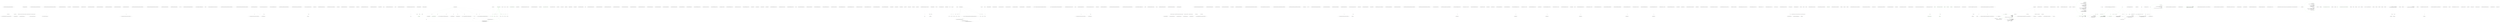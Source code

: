 digraph  {
n55 [label="Humanizer.Localisation.Formatters.DefaultFormatter", span=""];
n0 [cluster="Humanizer.Localisation.Formatters.DefaultFormatter.DefaultFormatter(string)", label="Entry Humanizer.Localisation.Formatters.DefaultFormatter.DefaultFormatter(string)", span="16-16"];
n1 [cluster="Humanizer.Localisation.Formatters.DefaultFormatter.DefaultFormatter(string)", label="_culture = new CultureInfo(localeCode)", span="18-18"];
n2 [cluster="Humanizer.Localisation.Formatters.DefaultFormatter.DefaultFormatter(string)", label="Exit Humanizer.Localisation.Formatters.DefaultFormatter.DefaultFormatter(string)", span="16-16"];
n3 [cluster="System.Globalization.CultureInfo.CultureInfo(string)", label="Entry System.Globalization.CultureInfo.CultureInfo(string)", span="0-0"];
n4 [cluster="Humanizer.Localisation.Formatters.DefaultFormatter.DateHumanize_Now()", label="Entry Humanizer.Localisation.Formatters.DefaultFormatter.DateHumanize_Now()", span="25-25"];
n5 [cluster="Humanizer.Localisation.Formatters.DefaultFormatter.DateHumanize_Now()", label="return GetResourceForDate(TimeUnit.Millisecond, Tense.Past, 0);", span="27-27"];
n6 [cluster="Humanizer.Localisation.Formatters.DefaultFormatter.DateHumanize_Now()", label="Exit Humanizer.Localisation.Formatters.DefaultFormatter.DateHumanize_Now()", span="25-25"];
n7 [cluster="Humanizer.Localisation.Formatters.DefaultFormatter.GetResourceForDate(Humanizer.Localisation.TimeUnit, Humanizer.Localisation.Tense, int)", label="Entry Humanizer.Localisation.Formatters.DefaultFormatter.GetResourceForDate(Humanizer.Localisation.TimeUnit, Humanizer.Localisation.Tense, int)", span="75-75"];
n8 [cluster="Humanizer.Localisation.Formatters.DefaultFormatter.DateHumanize_Never()", label="Entry Humanizer.Localisation.Formatters.DefaultFormatter.DateHumanize_Never()", span="34-34"];
n10 [cluster="Humanizer.Localisation.Formatters.DefaultFormatter.DateHumanize_Never()", label="Exit Humanizer.Localisation.Formatters.DefaultFormatter.DateHumanize_Never()", span="34-34"];
n11 [cluster="Humanizer.Localisation.Formatters.DefaultFormatter.Format(string)", label="Entry Humanizer.Localisation.Formatters.DefaultFormatter.Format(string)", span="93-93"];
n12 [cluster="Humanizer.Localisation.Formatters.DefaultFormatter.DateHumanize(Humanizer.Localisation.TimeUnit, Humanizer.Localisation.Tense, int)", label="Entry Humanizer.Localisation.Formatters.DefaultFormatter.DateHumanize(Humanizer.Localisation.TimeUnit, Humanizer.Localisation.Tense, int)", span="46-46"];
n14 [cluster="Humanizer.Localisation.Formatters.DefaultFormatter.DateHumanize(Humanizer.Localisation.TimeUnit, Humanizer.Localisation.Tense, int)", label="Exit Humanizer.Localisation.Formatters.DefaultFormatter.DateHumanize(Humanizer.Localisation.TimeUnit, Humanizer.Localisation.Tense, int)", span="46-46"];
n15 [cluster="Humanizer.Localisation.Formatters.DefaultFormatter.TimeSpanHumanize_Zero()", label="Entry Humanizer.Localisation.Formatters.DefaultFormatter.TimeSpanHumanize_Zero()", span="55-55"];
n17 [cluster="Humanizer.Localisation.Formatters.DefaultFormatter.TimeSpanHumanize_Zero()", label="Exit Humanizer.Localisation.Formatters.DefaultFormatter.TimeSpanHumanize_Zero()", span="55-55"];
n18 [cluster="Humanizer.Localisation.Formatters.DefaultFormatter.GetResourceForTimeSpan(Humanizer.Localisation.TimeUnit, int)", label="Entry Humanizer.Localisation.Formatters.DefaultFormatter.GetResourceForTimeSpan(Humanizer.Localisation.TimeUnit, int)", span="81-81"];
n19 [cluster="Humanizer.Localisation.Formatters.DefaultFormatter.TimeSpanHumanize(Humanizer.Localisation.TimeUnit, int)", label="Entry Humanizer.Localisation.Formatters.DefaultFormatter.TimeSpanHumanize(Humanizer.Localisation.TimeUnit, int)", span="67-67"];
n20 [cluster="Humanizer.Localisation.Formatters.DefaultFormatter.TimeSpanHumanize(Humanizer.Localisation.TimeUnit, int)", label="timeUnit > TimeUnit.Week", span="69-69"];
n21 [cluster="Humanizer.Localisation.Formatters.DefaultFormatter.TimeSpanHumanize(Humanizer.Localisation.TimeUnit, int)", label="throw new ArgumentOutOfRangeException(nameof(timeUnit), ''There's no meaningful way to humanize passed timeUnit.'');", span="70-70"];
n22 [cluster="Humanizer.Localisation.Formatters.DefaultFormatter.TimeSpanHumanize(Humanizer.Localisation.TimeUnit, int)", label="return GetResourceForTimeSpan(timeUnit, unit);", span="72-72"];
n23 [cluster="Humanizer.Localisation.Formatters.DefaultFormatter.TimeSpanHumanize(Humanizer.Localisation.TimeUnit, int)", label="Exit Humanizer.Localisation.Formatters.DefaultFormatter.TimeSpanHumanize(Humanizer.Localisation.TimeUnit, int)", span="67-67"];
n24 [cluster="System.ArgumentOutOfRangeException.ArgumentOutOfRangeException(string, string)", label="Entry System.ArgumentOutOfRangeException.ArgumentOutOfRangeException(string, string)", span="0-0"];
n25 [cluster="Unk.nameof", label="Entry Unk.nameof", span=""];
n26 [cluster="Humanizer.Localisation.Formatters.DefaultFormatter.GetResourceForDate(Humanizer.Localisation.TimeUnit, Humanizer.Localisation.Tense, int)", label="var resourceKey = ResourceKeys.DateHumanize.GetResourceKey(unit, timeUnitTense: timeUnitTense, count: count)", span="77-77"];
n27 [cluster="Humanizer.Localisation.Formatters.DefaultFormatter.GetResourceForDate(Humanizer.Localisation.TimeUnit, Humanizer.Localisation.Tense, int)", label="return count == 1 ? Format(resourceKey) : Format(resourceKey, count);", span="78-78"];
n29 [cluster="Humanizer.Localisation.ResourceKeys.DateHumanize.GetResourceKey(Humanizer.Localisation.TimeUnit, Humanizer.Localisation.Tense, int)", label="Entry Humanizer.Localisation.ResourceKeys.DateHumanize.GetResourceKey(Humanizer.Localisation.TimeUnit, Humanizer.Localisation.Tense, int)", span="35-35"];
n28 [cluster="Humanizer.Localisation.Formatters.DefaultFormatter.GetResourceForDate(Humanizer.Localisation.TimeUnit, Humanizer.Localisation.Tense, int)", label="Exit Humanizer.Localisation.Formatters.DefaultFormatter.GetResourceForDate(Humanizer.Localisation.TimeUnit, Humanizer.Localisation.Tense, int)", span="75-75"];
n30 [cluster="Humanizer.Localisation.Formatters.DefaultFormatter.Format(string, int)", label="Entry Humanizer.Localisation.Formatters.DefaultFormatter.Format(string, int)", span="110-110"];
n31 [cluster="Humanizer.Localisation.Formatters.DefaultFormatter.GetResourceForTimeSpan(Humanizer.Localisation.TimeUnit, int)", label="var resourceKey = ResourceKeys.TimeSpanHumanize.GetResourceKey(unit, count)", span="83-83"];
n32 [cluster="Humanizer.Localisation.Formatters.DefaultFormatter.GetResourceForTimeSpan(Humanizer.Localisation.TimeUnit, int)", label="return count == 1 ? Format(resourceKey) : Format(resourceKey, count);", span="84-84"];
n34 [cluster="Humanizer.Localisation.ResourceKeys.TimeSpanHumanize.GetResourceKey(Humanizer.Localisation.TimeUnit, int)", label="Entry Humanizer.Localisation.ResourceKeys.TimeSpanHumanize.GetResourceKey(Humanizer.Localisation.TimeUnit, int)", span="22-22"];
n33 [cluster="Humanizer.Localisation.Formatters.DefaultFormatter.GetResourceForTimeSpan(Humanizer.Localisation.TimeUnit, int)", label="Exit Humanizer.Localisation.Formatters.DefaultFormatter.GetResourceForTimeSpan(Humanizer.Localisation.TimeUnit, int)", span="81-81"];
n35 [cluster="Humanizer.Localisation.Formatters.DefaultFormatter.Format(string)", label="var resourceString = Resources.GetResource(GetResourceKey(resourceKey), _culture)", span="95-95"];
n37 [cluster="Humanizer.Localisation.Formatters.DefaultFormatter.Format(string)", label="throw new ArgumentException($''The resource object with key '{resourceKey}' was not found'', nameof(resourceKey));", span="98-98"];
n36 [cluster="Humanizer.Localisation.Formatters.DefaultFormatter.Format(string)", label="string.IsNullOrEmpty(resourceString)", span="97-97"];
n40 [cluster="Humanizer.Localisation.Formatters.DefaultFormatter.GetResourceKey(string)", label="Entry Humanizer.Localisation.Formatters.DefaultFormatter.GetResourceKey(string)", span="136-136"];
n41 [cluster="Humanizer.Localisation.Resources.GetResource(string, System.Globalization.CultureInfo)", label="Entry Humanizer.Localisation.Resources.GetResource(string, System.Globalization.CultureInfo)", span="19-19"];
n38 [cluster="Humanizer.Localisation.Formatters.DefaultFormatter.Format(string)", label="return resourceString;", span="100-100"];
n42 [cluster="string.IsNullOrEmpty(string)", label="Entry string.IsNullOrEmpty(string)", span="0-0"];
n39 [cluster="Humanizer.Localisation.Formatters.DefaultFormatter.Format(string)", label="Exit Humanizer.Localisation.Formatters.DefaultFormatter.Format(string)", span="93-93"];
n43 [cluster="System.ArgumentException.ArgumentException(string, string)", label="Entry System.ArgumentException.ArgumentException(string, string)", span="0-0"];
n44 [cluster="Humanizer.Localisation.Formatters.DefaultFormatter.Format(string, int)", label="var resourceString = Resources.GetResource(GetResourceKey(resourceKey, number), _culture)", span="112-112"];
n46 [cluster="Humanizer.Localisation.Formatters.DefaultFormatter.Format(string, int)", label="throw new ArgumentException($''The resource object with key '{resourceKey}' was not found'', nameof(resourceKey));", span="115-115"];
n47 [cluster="Humanizer.Localisation.Formatters.DefaultFormatter.Format(string, int)", label="return resourceString.FormatWith(number);", span="117-117"];
n45 [cluster="Humanizer.Localisation.Formatters.DefaultFormatter.Format(string, int)", label="string.IsNullOrEmpty(resourceString)", span="114-114"];
n49 [cluster="Humanizer.Localisation.Formatters.DefaultFormatter.GetResourceKey(string, int)", label="Entry Humanizer.Localisation.Formatters.DefaultFormatter.GetResourceKey(string, int)", span="126-126"];
n48 [cluster="Humanizer.Localisation.Formatters.DefaultFormatter.Format(string, int)", label="Exit Humanizer.Localisation.Formatters.DefaultFormatter.Format(string, int)", span="110-110"];
n50 [cluster="string.FormatWith(params object[])", label="Entry string.FormatWith(params object[])", span="15-15"];
n51 [cluster="Humanizer.Localisation.Formatters.DefaultFormatter.GetResourceKey(string, int)", label="return resourceKey;", span="128-128"];
n52 [cluster="Humanizer.Localisation.Formatters.DefaultFormatter.GetResourceKey(string, int)", label="Exit Humanizer.Localisation.Formatters.DefaultFormatter.GetResourceKey(string, int)", span="126-126"];
n53 [cluster="Humanizer.Localisation.Formatters.DefaultFormatter.GetResourceKey(string)", label="return resourceKey;", span="138-138"];
n54 [cluster="Humanizer.Localisation.Formatters.DefaultFormatter.GetResourceKey(string)", label="Exit Humanizer.Localisation.Formatters.DefaultFormatter.GetResourceKey(string)", span="136-136"];
d12 [cluster="Humanizer.DateHumanizeExtensions.Humanize(System.DateTime, bool, System.DateTime?)", color=green, community=0, label="input > comparisonBase", prediction=0, span="35-35"];
d0 [cluster="Humanizer.DateHumanizeExtensions.Humanize(System.DateTime, bool, System.DateTime?)", label="Entry Humanizer.DateHumanizeExtensions.Humanize(System.DateTime, bool, System.DateTime?)", span="18-18"];
d8 [cluster="Humanizer.DateHumanizeExtensions.Humanize(System.DateTime, bool, System.DateTime?)", label="var comparisonBase = dateToCompareAgainst.Value", span="29-29"];
d10 [cluster="Humanizer.DateHumanizeExtensions.Humanize(System.DateTime, bool, System.DateTime?)", label="comparisonBase = comparisonBase.ToLocalTime()", span="31-31"];
d11 [cluster="Humanizer.DateHumanizeExtensions.Humanize(System.DateTime, bool, System.DateTime?)", label="var formatter = Configurator.Formatter", span="33-33"];
d13 [cluster="Humanizer.DateHumanizeExtensions.Humanize(System.DateTime, bool, System.DateTime?)", label="return formatter.DateHumanize_NotYet();", span="36-36"];
d14 [cluster="Humanizer.DateHumanizeExtensions.Humanize(System.DateTime, bool, System.DateTime?)", color=green, community=0, label="var ts = new TimeSpan(comparisonBase.Ticks - input.Ticks)", prediction=1, span="38-38"];
d15 [cluster="Humanizer.DateHumanizeExtensions.Humanize(System.DateTime, bool, System.DateTime?)", color=green, community=0, label="double delta = Math.Abs(ts.TotalSeconds)", prediction=2, span="39-39"];
d38 [cluster="System.TimeSpan.TimeSpan(long)", label="Entry System.TimeSpan.TimeSpan(long)", span="0-0"];
d18 [cluster="Humanizer.DateHumanizeExtensions.Humanize(System.DateTime, bool, System.DateTime?)", color=green, community=0, label="delta < 2 * minute", prediction=2, span="44-44"];
d4 [cluster="Humanizer.DateHumanizeExtensions.Humanize(System.DateTime, bool, System.DateTime?)", label="int minute = 60 * second", span="24-24"];
d16 [cluster="Humanizer.DateHumanizeExtensions.Humanize(System.DateTime, bool, System.DateTime?)", label="delta < 1 * minute", span="41-41"];
d19 [cluster="Humanizer.DateHumanizeExtensions.Humanize(System.DateTime, bool, System.DateTime?)", color=green, community=0, label="return formatter.DateHumanize_SingleMinuteAgo();", prediction=4, span="45-45"];
d20 [cluster="Humanizer.DateHumanizeExtensions.Humanize(System.DateTime, bool, System.DateTime?)", color=green, community=0, label="delta < 45 * minute", prediction=2, span="47-47"];
d21 [cluster="Humanizer.DateHumanizeExtensions.Humanize(System.DateTime, bool, System.DateTime?)", label="return formatter.DateHumanize_MultipleMinutesAgo(ts.Minutes);", span="48-48"];
d22 [cluster="Humanizer.DateHumanizeExtensions.Humanize(System.DateTime, bool, System.DateTime?)", label="delta < 90 * minute", span="50-50"];
d35 [cluster="Humanizer.DateHumanizeExtensions.Humanize(System.DateTime, bool, System.DateTime?)", label="Exit Humanizer.DateHumanizeExtensions.Humanize(System.DateTime, bool, System.DateTime?)", span="18-18"];
d42 [cluster="Humanizer.Localisation.IFormatter.DateHumanize_SingleMinuteAgo()", label="Entry Humanizer.Localisation.IFormatter.DateHumanize_SingleMinuteAgo()", span="15-15"];
d39 [cluster="System.Math.Abs(double)", label="Entry System.Math.Abs(double)", span="0-0"];
d17 [cluster="Humanizer.DateHumanizeExtensions.Humanize(System.DateTime, bool, System.DateTime?)", label="return ts.Seconds == 1 ? formatter.DateHumanize_SingleSecondAgo() : formatter.DateHumanize_MultipleSecondsAgo(ts.Seconds);", span="42-42"];
d24 [cluster="Humanizer.DateHumanizeExtensions.Humanize(System.DateTime, bool, System.DateTime?)", label="delta < 24 * hour", span="53-53"];
d25 [cluster="Humanizer.DateHumanizeExtensions.Humanize(System.DateTime, bool, System.DateTime?)", label="return formatter.DateHumanize_MultipleHoursAgo(ts.Hours);", span="54-54"];
d26 [cluster="Humanizer.DateHumanizeExtensions.Humanize(System.DateTime, bool, System.DateTime?)", label="delta < 48 * hour", span="56-56"];
d28 [cluster="Humanizer.DateHumanizeExtensions.Humanize(System.DateTime, bool, System.DateTime?)", label="delta < 30 * day", span="59-59"];
d29 [cluster="Humanizer.DateHumanizeExtensions.Humanize(System.DateTime, bool, System.DateTime?)", label="return formatter.DateHumanize_MultipleDaysAgo(ts.Days);", span="60-60"];
d30 [cluster="Humanizer.DateHumanizeExtensions.Humanize(System.DateTime, bool, System.DateTime?)", label="delta < 12 * month", span="62-62"];
d31 [cluster="Humanizer.DateHumanizeExtensions.Humanize(System.DateTime, bool, System.DateTime?)", color=green, community=0, label="int months = Convert.ToInt32(Math.Floor((double)ts.Days / 30))", prediction=6, span="64-64"];
d33 [cluster="Humanizer.DateHumanizeExtensions.Humanize(System.DateTime, bool, System.DateTime?)", label="int years = Convert.ToInt32(Math.Floor((double)ts.Days / 365))", span="68-68"];
d32 [cluster="Humanizer.DateHumanizeExtensions.Humanize(System.DateTime, bool, System.DateTime?)", label="return months <= 1 ? formatter.DateHumanize_SingleMonthAgo() : formatter.DateHumanize_MultipleMonthsAgo(months);", span="65-65"];
d48 [cluster="System.Math.Floor(double)", label="Entry System.Math.Floor(double)", span="0-0"];
d49 [cluster="System.Convert.ToInt32(double)", label="Entry System.Convert.ToInt32(double)", span="0-0"];
d1 [cluster="Humanizer.DateHumanizeExtensions.Humanize(System.DateTime, bool, System.DateTime?)", label="dateToCompareAgainst == null", span="20-20"];
d9 [cluster="Humanizer.DateHumanizeExtensions.Humanize(System.DateTime, bool, System.DateTime?)", label="!utcDate", span="30-30"];
d2 [cluster="Humanizer.DateHumanizeExtensions.Humanize(System.DateTime, bool, System.DateTime?)", label="dateToCompareAgainst = DateTime.UtcNow", span="21-21"];
d7 [cluster="Humanizer.DateHumanizeExtensions.Humanize(System.DateTime, bool, System.DateTime?)", label="int month = 30 * day", span="27-27"];
d36 [cluster="System.DateTime.ToLocalTime()", label="Entry System.DateTime.ToLocalTime()", span="0-0"];
d23 [cluster="Humanizer.DateHumanizeExtensions.Humanize(System.DateTime, bool, System.DateTime?)", label="return formatter.DateHumanize_SingleHourAgo();", span="51-51"];
d27 [cluster="Humanizer.DateHumanizeExtensions.Humanize(System.DateTime, bool, System.DateTime?)", label="return formatter.DateHumanize_SingleDayAgo();", span="57-57"];
d34 [cluster="Humanizer.DateHumanizeExtensions.Humanize(System.DateTime, bool, System.DateTime?)", label="return years <= 1 ? formatter.DateHumanize_SingleYearAgo() : formatter.DateHumanize_MultipleYearsAgo(years);", span="69-69"];
d37 [cluster="Humanizer.Localisation.IFormatter.DateHumanize_NotYet()", label="Entry Humanizer.Localisation.IFormatter.DateHumanize_NotYet()", span="17-17"];
d3 [cluster="Humanizer.DateHumanizeExtensions.Humanize(System.DateTime, bool, System.DateTime?)", label="int second = 1", span="23-23"];
d5 [cluster="Humanizer.DateHumanizeExtensions.Humanize(System.DateTime, bool, System.DateTime?)", label="int hour = 60 * minute", span="25-25"];
d43 [cluster="Humanizer.Localisation.IFormatter.DateHumanize_MultipleMinutesAgo(int)", label="Entry Humanizer.Localisation.IFormatter.DateHumanize_MultipleMinutesAgo(int)", span="11-11"];
d40 [cluster="Humanizer.Localisation.IFormatter.DateHumanize_SingleSecondAgo()", label="Entry Humanizer.Localisation.IFormatter.DateHumanize_SingleSecondAgo()", span="19-19"];
d41 [cluster="Humanizer.Localisation.IFormatter.DateHumanize_MultipleSecondsAgo(int)", label="Entry Humanizer.Localisation.IFormatter.DateHumanize_MultipleSecondsAgo(int)", span="13-13"];
d45 [cluster="Humanizer.Localisation.IFormatter.DateHumanize_MultipleHoursAgo(int)", label="Entry Humanizer.Localisation.IFormatter.DateHumanize_MultipleHoursAgo(int)", span="10-10"];
d6 [cluster="Humanizer.DateHumanizeExtensions.Humanize(System.DateTime, bool, System.DateTime?)", label="int day = 24 * hour", span="26-26"];
d47 [cluster="Humanizer.Localisation.IFormatter.DateHumanize_MultipleDaysAgo(int)", label="Entry Humanizer.Localisation.IFormatter.DateHumanize_MultipleDaysAgo(int)", span="9-9"];
d50 [cluster="Humanizer.Localisation.IFormatter.DateHumanize_SingleMonthAgo()", label="Entry Humanizer.Localisation.IFormatter.DateHumanize_SingleMonthAgo()", span="18-18"];
d51 [cluster="Humanizer.Localisation.IFormatter.DateHumanize_MultipleMonthsAgo(int)", label="Entry Humanizer.Localisation.IFormatter.DateHumanize_MultipleMonthsAgo(int)", span="12-12"];
d44 [cluster="Humanizer.Localisation.IFormatter.DateHumanize_SingleHourAgo()", label="Entry Humanizer.Localisation.IFormatter.DateHumanize_SingleHourAgo()", span="16-16"];
d46 [cluster="Humanizer.Localisation.IFormatter.DateHumanize_SingleDayAgo()", label="Entry Humanizer.Localisation.IFormatter.DateHumanize_SingleDayAgo()", span="21-21"];
d52 [cluster="Humanizer.Localisation.IFormatter.DateHumanize_SingleYearAgo()", label="Entry Humanizer.Localisation.IFormatter.DateHumanize_SingleYearAgo()", span="20-20"];
d53 [cluster="Humanizer.Localisation.IFormatter.DateHumanize_MultipleYearsAgo(int)", label="Entry Humanizer.Localisation.IFormatter.DateHumanize_MultipleYearsAgo(int)", span="14-14"];
m0_28 [cluster="Humanizer.Tests.Localisation.ar.DateHumanizeTests.NotYet()", file="DateHumanizeTests.cs", label="Entry Humanizer.Tests.Localisation.ar.DateHumanizeTests.NotYet()", span="72-72"];
m0_30 [cluster="Humanizer.Tests.Localisation.ar.DateHumanizeTests.NotYet()", file="DateHumanizeTests.cs", label="Exit Humanizer.Tests.Localisation.ar.DateHumanizeTests.NotYet()", span="72-72"];
m0_20 [cluster="Humanizer.Tests.Localisation.ar.DateHumanizeTests.SecondsAgo(int, string)", file="DateHumanizeTests.cs", label="Entry Humanizer.Tests.Localisation.ar.DateHumanizeTests.SecondsAgo(int, string)", span="56-56"];
m0_21 [cluster="Humanizer.Tests.Localisation.ar.DateHumanizeTests.SecondsAgo(int, string)", file="DateHumanizeTests.cs", label="Assert.Equal(expected, DateTime.UtcNow.AddSeconds(seconds).Humanize())", span="58-58"];
m0_22 [cluster="Humanizer.Tests.Localisation.ar.DateHumanizeTests.SecondsAgo(int, string)", file="DateHumanizeTests.cs", label="Exit Humanizer.Tests.Localisation.ar.DateHumanizeTests.SecondsAgo(int, string)", span="56-56"];
m0_6 [cluster="System.DateTime.Humanize(bool, System.DateTime?)", file="DateHumanizeTests.cs", label="Entry System.DateTime.Humanize(bool, System.DateTime?)", span="18-18"];
m0_8 [cluster="Humanizer.Tests.Localisation.ar.DateHumanizeTests.HoursAgo(int, string)", file="DateHumanizeTests.cs", label="Entry Humanizer.Tests.Localisation.ar.DateHumanizeTests.HoursAgo(int, string)", span="26-26"];
m0_9 [cluster="Humanizer.Tests.Localisation.ar.DateHumanizeTests.HoursAgo(int, string)", file="DateHumanizeTests.cs", label="Assert.Equal(expected, DateTime.UtcNow.AddHours(hours).Humanize())", span="28-28"];
m0_10 [cluster="Humanizer.Tests.Localisation.ar.DateHumanizeTests.HoursAgo(int, string)", file="DateHumanizeTests.cs", label="Exit Humanizer.Tests.Localisation.ar.DateHumanizeTests.HoursAgo(int, string)", span="26-26"];
m0_19 [cluster="System.DateTime.AddMonths(int)", file="DateHumanizeTests.cs", label="Entry System.DateTime.AddMonths(int)", span="0-0"];
m0_15 [cluster="System.DateTime.AddMinutes(double)", file="DateHumanizeTests.cs", label="Entry System.DateTime.AddMinutes(double)", span="0-0"];
m0_23 [cluster="System.DateTime.AddSeconds(double)", file="DateHumanizeTests.cs", label="Entry System.DateTime.AddSeconds(double)", span="0-0"];
m0_27 [cluster="System.DateTime.AddYears(int)", file="DateHumanizeTests.cs", label="Entry System.DateTime.AddYears(int)", span="0-0"];
m0_16 [cluster="Humanizer.Tests.Localisation.ar.DateHumanizeTests.MonthsAgo(int, string)", file="DateHumanizeTests.cs", label="Entry Humanizer.Tests.Localisation.ar.DateHumanizeTests.MonthsAgo(int, string)", span="46-46"];
m0_17 [cluster="Humanizer.Tests.Localisation.ar.DateHumanizeTests.MonthsAgo(int, string)", file="DateHumanizeTests.cs", label="Assert.Equal(expected, DateTime.UtcNow.AddMonths(months).Humanize())", span="48-48"];
m0_18 [cluster="Humanizer.Tests.Localisation.ar.DateHumanizeTests.MonthsAgo(int, string)", file="DateHumanizeTests.cs", label="Exit Humanizer.Tests.Localisation.ar.DateHumanizeTests.MonthsAgo(int, string)", span="46-46"];
m0_7 [cluster="Unk.Equal", file="DateHumanizeTests.cs", label="Entry Unk.Equal", span=""];
m0_2 [cluster="Humanizer.Tests.Localisation.ar.DateHumanizeTests.DaysAgo(int, string)", file="DateHumanizeTests.cs", label="Entry Humanizer.Tests.Localisation.ar.DateHumanizeTests.DaysAgo(int, string)", span="16-16"];
m0_3 [cluster="Humanizer.Tests.Localisation.ar.DateHumanizeTests.DaysAgo(int, string)", file="DateHumanizeTests.cs", label="Assert.Equal(expected, DateTime.UtcNow.AddDays(days).Humanize())", span="18-18"];
m0_4 [cluster="Humanizer.Tests.Localisation.ar.DateHumanizeTests.DaysAgo(int, string)", file="DateHumanizeTests.cs", label="Exit Humanizer.Tests.Localisation.ar.DateHumanizeTests.DaysAgo(int, string)", span="16-16"];
m0_24 [cluster="Humanizer.Tests.Localisation.ar.DateHumanizeTests.YearsAgo(int, string)", file="DateHumanizeTests.cs", label="Entry Humanizer.Tests.Localisation.ar.DateHumanizeTests.YearsAgo(int, string)", span="66-66"];
m0_25 [cluster="Humanizer.Tests.Localisation.ar.DateHumanizeTests.YearsAgo(int, string)", file="DateHumanizeTests.cs", label="Assert.Equal(expected, DateTime.UtcNow.AddYears(years).Humanize())", span="68-68"];
m0_26 [cluster="Humanizer.Tests.Localisation.ar.DateHumanizeTests.YearsAgo(int, string)", file="DateHumanizeTests.cs", label="Exit Humanizer.Tests.Localisation.ar.DateHumanizeTests.YearsAgo(int, string)", span="66-66"];
m0_12 [cluster="Humanizer.Tests.Localisation.ar.DateHumanizeTests.MinutesAgo(int, string)", file="DateHumanizeTests.cs", label="Entry Humanizer.Tests.Localisation.ar.DateHumanizeTests.MinutesAgo(int, string)", span="36-36"];
m0_13 [cluster="Humanizer.Tests.Localisation.ar.DateHumanizeTests.MinutesAgo(int, string)", file="DateHumanizeTests.cs", label="Assert.Equal(expected, DateTime.UtcNow.AddMinutes(minutes).Humanize())", span="38-38"];
m0_14 [cluster="Humanizer.Tests.Localisation.ar.DateHumanizeTests.MinutesAgo(int, string)", file="DateHumanizeTests.cs", label="Exit Humanizer.Tests.Localisation.ar.DateHumanizeTests.MinutesAgo(int, string)", span="36-36"];
m0_0 [cluster="Humanizer.Tests.Localisation.ar.DateHumanizeTests.DateHumanizeTests()", file="DateHumanizeTests.cs", label="Entry Humanizer.Tests.Localisation.ar.DateHumanizeTests.DateHumanizeTests()", span="8-8"];
m0_1 [cluster="Humanizer.Tests.Localisation.ar.DateHumanizeTests.DateHumanizeTests()", file="DateHumanizeTests.cs", label="Exit Humanizer.Tests.Localisation.ar.DateHumanizeTests.DateHumanizeTests()", span="8-8"];
m0_5 [cluster="System.DateTime.AddDays(double)", file="DateHumanizeTests.cs", label="Entry System.DateTime.AddDays(double)", span="0-0"];
m0_11 [cluster="System.DateTime.AddHours(double)", file="DateHumanizeTests.cs", label="Entry System.DateTime.AddHours(double)", span="0-0"];
m1_36 [cluster="System.TimeSpan.TimeSpan(long)", file="DateHumanizeTests.fi-FI.cs", label="Entry System.TimeSpan.TimeSpan(long)", span="0-0"];
m1_37 [cluster="System.Math.Abs(double)", file="DateHumanizeTests.fi-FI.cs", label="Entry System.Math.Abs(double)", span="0-0"];
m1_40 [cluster="System.Convert.ToInt32(double)", file="DateHumanizeTests.fi-FI.cs", label="Entry System.Convert.ToInt32(double)", span="0-0"];
m1_39 [cluster="System.Math.Floor(double)", file="DateHumanizeTests.fi-FI.cs", label="Entry System.Math.Floor(double)", span="0-0"];
m1_38 [cluster="string.Format(string, object)", file="DateHumanizeTests.fi-FI.cs", label="Entry string.Format(string, object)", span="0-0"];
m1_0 [cluster="Humanizer.DateHumanizeExtensions.Humanize(System.DateTime, bool, System.DateTime?)", file="DateHumanizeTests.fi-FI.cs", label="Entry Humanizer.DateHumanizeExtensions.Humanize(System.DateTime, bool, System.DateTime?)", span="16-16"];
m1_1 [cluster="Humanizer.DateHumanizeExtensions.Humanize(System.DateTime, bool, System.DateTime?)", file="DateHumanizeTests.fi-FI.cs", label="dateToHumanize == null", span="18-18"];
m1_8 [cluster="Humanizer.DateHumanizeExtensions.Humanize(System.DateTime, bool, System.DateTime?)", file="DateHumanizeTests.fi-FI.cs", label="var comparisonBase = dateToHumanize.Value", span="27-27"];
m1_9 [cluster="Humanizer.DateHumanizeExtensions.Humanize(System.DateTime, bool, System.DateTime?)", file="DateHumanizeTests.fi-FI.cs", label="!utcDate", span="28-28"];
m1_11 [cluster="Humanizer.DateHumanizeExtensions.Humanize(System.DateTime, bool, System.DateTime?)", file="DateHumanizeTests.fi-FI.cs", label="input > comparisonBase", span="31-31"];
m1_13 [cluster="Humanizer.DateHumanizeExtensions.Humanize(System.DateTime, bool, System.DateTime?)", file="DateHumanizeTests.fi-FI.cs", label="var ts = new TimeSpan(comparisonBase.Ticks - input.Ticks)", span="34-34"];
m1_2 [cluster="Humanizer.DateHumanizeExtensions.Humanize(System.DateTime, bool, System.DateTime?)", file="DateHumanizeTests.fi-FI.cs", label="dateToHumanize = DateTime.UtcNow", span="19-19"];
m1_3 [cluster="Humanizer.DateHumanizeExtensions.Humanize(System.DateTime, bool, System.DateTime?)", file="DateHumanizeTests.fi-FI.cs", label="int second = 1", span="21-21"];
m1_4 [cluster="Humanizer.DateHumanizeExtensions.Humanize(System.DateTime, bool, System.DateTime?)", file="DateHumanizeTests.fi-FI.cs", label="int minute = 60 * second", span="22-22"];
m1_5 [cluster="Humanizer.DateHumanizeExtensions.Humanize(System.DateTime, bool, System.DateTime?)", file="DateHumanizeTests.fi-FI.cs", label="int hour = 60 * minute", span="23-23"];
m1_15 [cluster="Humanizer.DateHumanizeExtensions.Humanize(System.DateTime, bool, System.DateTime?)", file="DateHumanizeTests.fi-FI.cs", label="delta < 1 * minute", span="37-37"];
m1_17 [cluster="Humanizer.DateHumanizeExtensions.Humanize(System.DateTime, bool, System.DateTime?)", file="DateHumanizeTests.fi-FI.cs", label="delta < 2 * minute", span="40-40"];
m1_19 [cluster="Humanizer.DateHumanizeExtensions.Humanize(System.DateTime, bool, System.DateTime?)", file="DateHumanizeTests.fi-FI.cs", label="delta < 45 * minute", span="43-43"];
m1_21 [cluster="Humanizer.DateHumanizeExtensions.Humanize(System.DateTime, bool, System.DateTime?)", file="DateHumanizeTests.fi-FI.cs", label="delta < 90 * minute", span="46-46"];
m1_6 [cluster="Humanizer.DateHumanizeExtensions.Humanize(System.DateTime, bool, System.DateTime?)", file="DateHumanizeTests.fi-FI.cs", label="int day = 24 * hour", span="24-24"];
m1_23 [cluster="Humanizer.DateHumanizeExtensions.Humanize(System.DateTime, bool, System.DateTime?)", file="DateHumanizeTests.fi-FI.cs", label="delta < 24 * hour", span="49-49"];
m1_25 [cluster="Humanizer.DateHumanizeExtensions.Humanize(System.DateTime, bool, System.DateTime?)", file="DateHumanizeTests.fi-FI.cs", label="delta < 48 * hour", span="52-52"];
m1_7 [cluster="Humanizer.DateHumanizeExtensions.Humanize(System.DateTime, bool, System.DateTime?)", file="DateHumanizeTests.fi-FI.cs", label="int month = 30 * day", span="25-25"];
m1_27 [cluster="Humanizer.DateHumanizeExtensions.Humanize(System.DateTime, bool, System.DateTime?)", file="DateHumanizeTests.fi-FI.cs", label="delta < 30 * day", span="55-55"];
m1_29 [cluster="Humanizer.DateHumanizeExtensions.Humanize(System.DateTime, bool, System.DateTime?)", file="DateHumanizeTests.fi-FI.cs", label="delta < 12 * month", span="58-58"];
m1_10 [cluster="Humanizer.DateHumanizeExtensions.Humanize(System.DateTime, bool, System.DateTime?)", file="DateHumanizeTests.fi-FI.cs", label="comparisonBase = comparisonBase.ToLocalTime()", span="29-29"];
m1_12 [cluster="Humanizer.DateHumanizeExtensions.Humanize(System.DateTime, bool, System.DateTime?)", file="DateHumanizeTests.fi-FI.cs", label="return Resources.DateExtensions_FutureDate_not_yet;", span="32-32"];
m1_14 [cluster="Humanizer.DateHumanizeExtensions.Humanize(System.DateTime, bool, System.DateTime?)", file="DateHumanizeTests.fi-FI.cs", label="double delta = Math.Abs(ts.TotalSeconds)", span="35-35"];
m1_16 [cluster="Humanizer.DateHumanizeExtensions.Humanize(System.DateTime, bool, System.DateTime?)", file="DateHumanizeTests.fi-FI.cs", label="return ts.Seconds == 1 ? Resources.DateExtensions_OneSecondAgo_one_second_ago : string.Format(Resources.DateExtensions_SecondsAgo__seconds_ago, ts.Seconds);", span="38-38"];
m1_20 [cluster="Humanizer.DateHumanizeExtensions.Humanize(System.DateTime, bool, System.DateTime?)", file="DateHumanizeTests.fi-FI.cs", label="return string.Format(Resources.DateExtensions_MinutesAgo__minutes_ago, ts.Minutes);", span="44-44"];
m1_24 [cluster="Humanizer.DateHumanizeExtensions.Humanize(System.DateTime, bool, System.DateTime?)", file="DateHumanizeTests.fi-FI.cs", label="return string.Format(Resources.DateExtensions_HoursAgo__hours_ago, ts.Hours);", span="50-50"];
m1_28 [cluster="Humanizer.DateHumanizeExtensions.Humanize(System.DateTime, bool, System.DateTime?)", file="DateHumanizeTests.fi-FI.cs", label="return string.Format(Resources.DateExtensions_DaysAgo__days_ago, ts.Days);", span="56-56"];
m1_30 [cluster="Humanizer.DateHumanizeExtensions.Humanize(System.DateTime, bool, System.DateTime?)", file="DateHumanizeTests.fi-FI.cs", label="int months = Convert.ToInt32(Math.Floor((double)ts.Days / 30))", span="60-60"];
m1_32 [cluster="Humanizer.DateHumanizeExtensions.Humanize(System.DateTime, bool, System.DateTime?)", file="DateHumanizeTests.fi-FI.cs", label="int years = Convert.ToInt32(Math.Floor((double)ts.Days / 365))", span="64-64"];
m1_18 [cluster="Humanizer.DateHumanizeExtensions.Humanize(System.DateTime, bool, System.DateTime?)", file="DateHumanizeTests.fi-FI.cs", label="return Resources.DateExtensions_OneMinuteAgo_a_minute_ago;", span="41-41"];
m1_22 [cluster="Humanizer.DateHumanizeExtensions.Humanize(System.DateTime, bool, System.DateTime?)", file="DateHumanizeTests.fi-FI.cs", label="return Resources.DateExtensions_OneHourAgo_an_hour_ago;", span="47-47"];
m1_26 [cluster="Humanizer.DateHumanizeExtensions.Humanize(System.DateTime, bool, System.DateTime?)", file="DateHumanizeTests.fi-FI.cs", label="return Resources.DateExtensions_Yesterday_yesterday;", span="53-53"];
m1_31 [cluster="Humanizer.DateHumanizeExtensions.Humanize(System.DateTime, bool, System.DateTime?)", file="DateHumanizeTests.fi-FI.cs", label="return months <= 1 ? Resources.DateExtensions_OneMonthAgo_one_month_ago : string.Format(Resources.DateExtensions_MonthsAgo__months_ago, months);", span="61-61"];
m1_33 [cluster="Humanizer.DateHumanizeExtensions.Humanize(System.DateTime, bool, System.DateTime?)", file="DateHumanizeTests.fi-FI.cs", label="return years <= 1 ? Resources.DateExtensions_OneYearAgo_one_year_ago : string.Format(Resources.DateExtensions_YearsAgo__years_ago, years);", span="65-65"];
m1_34 [cluster="Humanizer.DateHumanizeExtensions.Humanize(System.DateTime, bool, System.DateTime?)", file="DateHumanizeTests.fi-FI.cs", label="Exit Humanizer.DateHumanizeExtensions.Humanize(System.DateTime, bool, System.DateTime?)", span="16-16"];
m2_51 [cluster="Humanizer.Localisation.Formatters.DefaultFormatter.GetResourceKey(string, int)", file="DateHumanizeTests.nb-NO.cs", label="return resourceKey;", span="128-128"];
m2_30 [cluster="Humanizer.Localisation.Formatters.DefaultFormatter.Format(string, int)", file="DateHumanizeTests.nb-NO.cs", label="Entry Humanizer.Localisation.Formatters.DefaultFormatter.Format(string, int)", span="110-110"];
m2_44 [cluster="Humanizer.Localisation.Formatters.DefaultFormatter.Format(string, int)", file="DateHumanizeTests.nb-NO.cs", label="var resourceString = Resources.GetResource(GetResourceKey(resourceKey, number), _culture)", span="112-112"];
m2_46 [cluster="Humanizer.Localisation.Formatters.DefaultFormatter.Format(string, int)", file="DateHumanizeTests.nb-NO.cs", label="throw new ArgumentException($''The resource object with key '{resourceKey}' was not found'', nameof(resourceKey));", span="115-115"];
m2_47 [cluster="Humanizer.Localisation.Formatters.DefaultFormatter.Format(string, int)", file="DateHumanizeTests.nb-NO.cs", label="return resourceString.FormatWith(number);", span="117-117"];
m2_45 [cluster="Humanizer.Localisation.Formatters.DefaultFormatter.Format(string, int)", file="DateHumanizeTests.nb-NO.cs", label="string.IsNullOrEmpty(resourceString)", span="114-114"];
m2_48 [cluster="Humanizer.Localisation.Formatters.DefaultFormatter.Format(string, int)", file="DateHumanizeTests.nb-NO.cs", label="Exit Humanizer.Localisation.Formatters.DefaultFormatter.Format(string, int)", span="110-110"];
m2_18 [cluster="Humanizer.Localisation.Formatters.DefaultFormatter.GetResourceForTimeSpan(Humanizer.Localisation.TimeUnit, int)", file="DateHumanizeTests.nb-NO.cs", label="Entry Humanizer.Localisation.Formatters.DefaultFormatter.GetResourceForTimeSpan(Humanizer.Localisation.TimeUnit, int)", span="81-81"];
m2_33 [cluster="Humanizer.Localisation.Formatters.DefaultFormatter.GetResourceForTimeSpan(Humanizer.Localisation.TimeUnit, int)", file="DateHumanizeTests.nb-NO.cs", label="Exit Humanizer.Localisation.Formatters.DefaultFormatter.GetResourceForTimeSpan(Humanizer.Localisation.TimeUnit, int)", span="81-81"];
m2_24 [cluster="System.ArgumentOutOfRangeException.ArgumentOutOfRangeException(string, string)", file="DateHumanizeTests.nb-NO.cs", label="Entry System.ArgumentOutOfRangeException.ArgumentOutOfRangeException(string, string)", span="0-0"];
m2_25 [cluster="Unk.nameof", file="DateHumanizeTests.nb-NO.cs", label="Entry Unk.nameof", span=""];
m2_40 [cluster="Humanizer.Localisation.Formatters.DefaultFormatter.GetResourceKey(string)", file="DateHumanizeTests.nb-NO.cs", label="Entry Humanizer.Localisation.Formatters.DefaultFormatter.GetResourceKey(string)", span="136-136"];
m2_53 [cluster="Humanizer.Localisation.Formatters.DefaultFormatter.GetResourceKey(string)", file="DateHumanizeTests.nb-NO.cs", label="return resourceKey;", span="138-138"];
m2_54 [cluster="Humanizer.Localisation.Formatters.DefaultFormatter.GetResourceKey(string)", file="DateHumanizeTests.nb-NO.cs", label="Exit Humanizer.Localisation.Formatters.DefaultFormatter.GetResourceKey(string)", span="136-136"];
m2_15 [cluster="Humanizer.Localisation.Formatters.DefaultFormatter.TimeSpanHumanize_Zero()", file="DateHumanizeTests.nb-NO.cs", label="Entry Humanizer.Localisation.Formatters.DefaultFormatter.TimeSpanHumanize_Zero()", span="55-55"];
m2_16 [cluster="Humanizer.Localisation.Formatters.DefaultFormatter.TimeSpanHumanize_Zero()", file="DateHumanizeTests.nb-NO.cs", label="return GetResourceForTimeSpan(TimeUnit.Millisecond, 0);", span="57-57"];
m2_17 [cluster="Humanizer.Localisation.Formatters.DefaultFormatter.TimeSpanHumanize_Zero()", file="DateHumanizeTests.nb-NO.cs", label="Exit Humanizer.Localisation.Formatters.DefaultFormatter.TimeSpanHumanize_Zero()", span="55-55"];
m2_3 [cluster="System.Globalization.CultureInfo.CultureInfo(string)", file="DateHumanizeTests.nb-NO.cs", label="Entry System.Globalization.CultureInfo.CultureInfo(string)", span="0-0"];
m2_0 [cluster="Humanizer.Localisation.Formatters.DefaultFormatter.DefaultFormatter(string)", file="DateHumanizeTests.nb-NO.cs", label="Entry Humanizer.Localisation.Formatters.DefaultFormatter.DefaultFormatter(string)", span="16-16"];
m2_1 [cluster="Humanizer.Localisation.Formatters.DefaultFormatter.DefaultFormatter(string)", file="DateHumanizeTests.nb-NO.cs", label="_culture = new CultureInfo(localeCode)", span="18-18"];
m2_2 [cluster="Humanizer.Localisation.Formatters.DefaultFormatter.DefaultFormatter(string)", file="DateHumanizeTests.nb-NO.cs", label="Exit Humanizer.Localisation.Formatters.DefaultFormatter.DefaultFormatter(string)", span="16-16"];
m2_7 [cluster="Humanizer.Localisation.Formatters.DefaultFormatter.GetResourceForDate(Humanizer.Localisation.TimeUnit, Humanizer.Localisation.Tense, int)", file="DateHumanizeTests.nb-NO.cs", label="Entry Humanizer.Localisation.Formatters.DefaultFormatter.GetResourceForDate(Humanizer.Localisation.TimeUnit, Humanizer.Localisation.Tense, int)", span="75-75"];
m2_26 [cluster="Humanizer.Localisation.Formatters.DefaultFormatter.GetResourceForDate(Humanizer.Localisation.TimeUnit, Humanizer.Localisation.Tense, int)", file="DateHumanizeTests.nb-NO.cs", label="var resourceKey = ResourceKeys.DateHumanize.GetResourceKey(unit, timeUnitTense: timeUnitTense, count: count)", span="77-77"];
m2_28 [cluster="Humanizer.Localisation.Formatters.DefaultFormatter.GetResourceForDate(Humanizer.Localisation.TimeUnit, Humanizer.Localisation.Tense, int)", file="DateHumanizeTests.nb-NO.cs", label="Exit Humanizer.Localisation.Formatters.DefaultFormatter.GetResourceForDate(Humanizer.Localisation.TimeUnit, Humanizer.Localisation.Tense, int)", span="75-75"];
m2_29 [cluster="Humanizer.Localisation.ResourceKeys.DateHumanize.GetResourceKey(Humanizer.Localisation.TimeUnit, Humanizer.Localisation.Tense, int)", file="DateHumanizeTests.nb-NO.cs", label="Entry Humanizer.Localisation.ResourceKeys.DateHumanize.GetResourceKey(Humanizer.Localisation.TimeUnit, Humanizer.Localisation.Tense, int)", span="35-35"];
m2_42 [cluster="string.IsNullOrEmpty(string)", file="DateHumanizeTests.nb-NO.cs", label="Entry string.IsNullOrEmpty(string)", span="0-0"];
m2_19 [cluster="Humanizer.Localisation.Formatters.DefaultFormatter.TimeSpanHumanize(Humanizer.Localisation.TimeUnit, int)", file="DateHumanizeTests.nb-NO.cs", label="Entry Humanizer.Localisation.Formatters.DefaultFormatter.TimeSpanHumanize(Humanizer.Localisation.TimeUnit, int)", span="67-67"];
m2_20 [cluster="Humanizer.Localisation.Formatters.DefaultFormatter.TimeSpanHumanize(Humanizer.Localisation.TimeUnit, int)", file="DateHumanizeTests.nb-NO.cs", label="timeUnit > TimeUnit.Week", span="69-69"];
m2_21 [cluster="Humanizer.Localisation.Formatters.DefaultFormatter.TimeSpanHumanize(Humanizer.Localisation.TimeUnit, int)", file="DateHumanizeTests.nb-NO.cs", label="throw new ArgumentOutOfRangeException(nameof(timeUnit), ''There's no meaningful way to humanize passed timeUnit.'');", span="70-70"];
m2_22 [cluster="Humanizer.Localisation.Formatters.DefaultFormatter.TimeSpanHumanize(Humanizer.Localisation.TimeUnit, int)", file="DateHumanizeTests.nb-NO.cs", label="return GetResourceForTimeSpan(timeUnit, unit);", span="72-72"];
m2_23 [cluster="Humanizer.Localisation.Formatters.DefaultFormatter.TimeSpanHumanize(Humanizer.Localisation.TimeUnit, int)", file="DateHumanizeTests.nb-NO.cs", label="Exit Humanizer.Localisation.Formatters.DefaultFormatter.TimeSpanHumanize(Humanizer.Localisation.TimeUnit, int)", span="67-67"];
m2_8 [cluster="Humanizer.Localisation.Formatters.DefaultFormatter.DateHumanize_Never()", file="DateHumanizeTests.nb-NO.cs", label="Entry Humanizer.Localisation.Formatters.DefaultFormatter.DateHumanize_Never()", span="34-34"];
m2_9 [cluster="Humanizer.Localisation.Formatters.DefaultFormatter.DateHumanize_Never()", file="DateHumanizeTests.nb-NO.cs", label="return Format(ResourceKeys.DateHumanize.Never);", span="36-36"];
m2_10 [cluster="Humanizer.Localisation.Formatters.DefaultFormatter.DateHumanize_Never()", file="DateHumanizeTests.nb-NO.cs", label="Exit Humanizer.Localisation.Formatters.DefaultFormatter.DateHumanize_Never()", span="34-34"];
m2_11 [cluster="Humanizer.Localisation.Formatters.DefaultFormatter.Format(string)", file="DateHumanizeTests.nb-NO.cs", label="Entry Humanizer.Localisation.Formatters.DefaultFormatter.Format(string)", span="93-93"];
m2_35 [cluster="Humanizer.Localisation.Formatters.DefaultFormatter.Format(string)", file="DateHumanizeTests.nb-NO.cs", label="var resourceString = Resources.GetResource(GetResourceKey(resourceKey), _culture)", span="95-95"];
m2_37 [cluster="Humanizer.Localisation.Formatters.DefaultFormatter.Format(string)", file="DateHumanizeTests.nb-NO.cs", label="throw new ArgumentException($''The resource object with key '{resourceKey}' was not found'', nameof(resourceKey));", span="98-98"];
m2_36 [cluster="Humanizer.Localisation.Formatters.DefaultFormatter.Format(string)", file="DateHumanizeTests.nb-NO.cs", label="string.IsNullOrEmpty(resourceString)", span="97-97"];
m2_38 [cluster="Humanizer.Localisation.Formatters.DefaultFormatter.Format(string)", file="DateHumanizeTests.nb-NO.cs", label="return resourceString;", span="100-100"];
m2_39 [cluster="Humanizer.Localisation.Formatters.DefaultFormatter.Format(string)", file="DateHumanizeTests.nb-NO.cs", label="Exit Humanizer.Localisation.Formatters.DefaultFormatter.Format(string)", span="93-93"];
m2_50 [cluster="string.FormatWith(params object[])", file="DateHumanizeTests.nb-NO.cs", label="Entry string.FormatWith(params object[])", span="15-15"];
m2_41 [cluster="Humanizer.Localisation.Resources.GetResource(string, System.Globalization.CultureInfo)", file="DateHumanizeTests.nb-NO.cs", label="Entry Humanizer.Localisation.Resources.GetResource(string, System.Globalization.CultureInfo)", span="19-19"];
m2_4 [cluster="Humanizer.Localisation.Formatters.DefaultFormatter.DateHumanize_Now()", file="DateHumanizeTests.nb-NO.cs", label="Entry Humanizer.Localisation.Formatters.DefaultFormatter.DateHumanize_Now()", span="25-25"];
m2_5 [cluster="Humanizer.Localisation.Formatters.DefaultFormatter.DateHumanize_Now()", file="DateHumanizeTests.nb-NO.cs", label="return GetResourceForDate(TimeUnit.Millisecond, Tense.Past, 0);", span="27-27"];
m2_6 [cluster="Humanizer.Localisation.Formatters.DefaultFormatter.DateHumanize_Now()", file="DateHumanizeTests.nb-NO.cs", label="Exit Humanizer.Localisation.Formatters.DefaultFormatter.DateHumanize_Now()", span="25-25"];
m2_12 [cluster="Humanizer.Localisation.Formatters.DefaultFormatter.DateHumanize(Humanizer.Localisation.TimeUnit, Humanizer.Localisation.Tense, int)", file="DateHumanizeTests.nb-NO.cs", label="Entry Humanizer.Localisation.Formatters.DefaultFormatter.DateHumanize(Humanizer.Localisation.TimeUnit, Humanizer.Localisation.Tense, int)", span="46-46"];
m2_13 [cluster="Humanizer.Localisation.Formatters.DefaultFormatter.DateHumanize(Humanizer.Localisation.TimeUnit, Humanizer.Localisation.Tense, int)", file="DateHumanizeTests.nb-NO.cs", label="return GetResourceForDate(timeUnit, timeUnitTense, unit);", span="48-48"];
m2_14 [cluster="Humanizer.Localisation.Formatters.DefaultFormatter.DateHumanize(Humanizer.Localisation.TimeUnit, Humanizer.Localisation.Tense, int)", file="DateHumanizeTests.nb-NO.cs", label="Exit Humanizer.Localisation.Formatters.DefaultFormatter.DateHumanize(Humanizer.Localisation.TimeUnit, Humanizer.Localisation.Tense, int)", span="46-46"];
m2_43 [cluster="System.ArgumentException.ArgumentException(string, string)", file="DateHumanizeTests.nb-NO.cs", label="Entry System.ArgumentException.ArgumentException(string, string)", span="0-0"];
m2_34 [cluster="Humanizer.Localisation.ResourceKeys.TimeSpanHumanize.GetResourceKey(Humanizer.Localisation.TimeUnit, int)", file="DateHumanizeTests.nb-NO.cs", label="Entry Humanizer.Localisation.ResourceKeys.TimeSpanHumanize.GetResourceKey(Humanizer.Localisation.TimeUnit, int)", span="22-22"];
m2_55 [file="DateHumanizeTests.nb-NO.cs", label="Humanizer.Localisation.Formatters.DefaultFormatter", span=""];
m3_9 [cluster="Humanizer.Tests.Localisation.RussianDateHumanizeTests.NMinutesAgo(int, string)", file="DateHumanizeTests.ru-RU.cs", label="Entry Humanizer.Tests.Localisation.RussianDateHumanizeTests.NMinutesAgo(int, string)", span="52-52"];
m3_10 [cluster="Humanizer.Tests.Localisation.RussianDateHumanizeTests.NMinutesAgo(int, string)", file="DateHumanizeTests.ru-RU.cs", label="var humanize = DateTime.UtcNow.AddMinutes(-1 * number).Humanize()", span="54-54"];
m3_11 [cluster="Humanizer.Tests.Localisation.RussianDateHumanizeTests.NMinutesAgo(int, string)", file="DateHumanizeTests.ru-RU.cs", label="Assert.Equal(expected, humanize)", span="55-55"];
m3_12 [cluster="Humanizer.Tests.Localisation.RussianDateHumanizeTests.NMinutesAgo(int, string)", file="DateHumanizeTests.ru-RU.cs", label="Exit Humanizer.Tests.Localisation.RussianDateHumanizeTests.NMinutesAgo(int, string)", span="52-52"];
m3_7 [cluster="System.DateTime.Humanize(bool, System.DateTime?)", file="DateHumanizeTests.ru-RU.cs", label="Entry System.DateTime.Humanize(bool, System.DateTime?)", span="18-18"];
m3_28 [cluster="System.DateTime.AddMonths(int)", file="DateHumanizeTests.ru-RU.cs", label="Entry System.DateTime.AddMonths(int)", span="0-0"];
m3_13 [cluster="System.DateTime.AddMinutes(double)", file="DateHumanizeTests.ru-RU.cs", label="Entry System.DateTime.AddMinutes(double)", span="0-0"];
m3_34 [cluster="Humanizer.Tests.Localisation.RussianDateHumanizeTests.NotYet()", file="DateHumanizeTests.ru-RU.cs", label="Entry Humanizer.Tests.Localisation.RussianDateHumanizeTests.NotYet()", span="137-137"];
m3_37 [cluster="Humanizer.Tests.Localisation.RussianDateHumanizeTests.NotYet()", file="DateHumanizeTests.ru-RU.cs", label="Exit Humanizer.Tests.Localisation.RussianDateHumanizeTests.NotYet()", span="137-137"];
m3_14 [cluster="Humanizer.Tests.Localisation.RussianDateHumanizeTests.NHoursAgo(int, string)", file="DateHumanizeTests.ru-RU.cs", label="Entry Humanizer.Tests.Localisation.RussianDateHumanizeTests.NHoursAgo(int, string)", span="72-72"];
m3_15 [cluster="Humanizer.Tests.Localisation.RussianDateHumanizeTests.NHoursAgo(int, string)", file="DateHumanizeTests.ru-RU.cs", label="var humanize = DateTime.UtcNow.AddHours(-1 * number).Humanize()", span="74-74"];
m3_16 [cluster="Humanizer.Tests.Localisation.RussianDateHumanizeTests.NHoursAgo(int, string)", file="DateHumanizeTests.ru-RU.cs", label="Assert.Equal(expected, humanize)", span="75-75"];
m3_17 [cluster="Humanizer.Tests.Localisation.RussianDateHumanizeTests.NHoursAgo(int, string)", file="DateHumanizeTests.ru-RU.cs", label="Exit Humanizer.Tests.Localisation.RussianDateHumanizeTests.NHoursAgo(int, string)", span="72-72"];
m3_6 [cluster="System.DateTime.AddSeconds(double)", file="DateHumanizeTests.ru-RU.cs", label="Entry System.DateTime.AddSeconds(double)", span="0-0"];
m3_24 [cluster="Humanizer.Tests.Localisation.RussianDateHumanizeTests.NMonthsAgo(int, string)", file="DateHumanizeTests.ru-RU.cs", label="Entry Humanizer.Tests.Localisation.RussianDateHumanizeTests.NMonthsAgo(int, string)", span="109-109"];
m3_25 [cluster="Humanizer.Tests.Localisation.RussianDateHumanizeTests.NMonthsAgo(int, string)", file="DateHumanizeTests.ru-RU.cs", label="var humanize = DateTime.UtcNow.Date.AddMonths(-1 * number).Humanize()", span="111-111"];
m3_26 [cluster="Humanizer.Tests.Localisation.RussianDateHumanizeTests.NMonthsAgo(int, string)", file="DateHumanizeTests.ru-RU.cs", label="Assert.Equal(expected, humanize)", span="112-112"];
m3_27 [cluster="Humanizer.Tests.Localisation.RussianDateHumanizeTests.NMonthsAgo(int, string)", file="DateHumanizeTests.ru-RU.cs", label="Exit Humanizer.Tests.Localisation.RussianDateHumanizeTests.NMonthsAgo(int, string)", span="109-109"];
m3_33 [cluster="System.DateTime.AddYears(int)", file="DateHumanizeTests.ru-RU.cs", label="Entry System.DateTime.AddYears(int)", span="0-0"];
m3_8 [cluster="Unk.Equal", file="DateHumanizeTests.ru-RU.cs", label="Entry Unk.Equal", span=""];
m3_29 [cluster="Humanizer.Tests.Localisation.RussianDateHumanizeTests.NYearsAgo(int, string)", file="DateHumanizeTests.ru-RU.cs", label="Entry Humanizer.Tests.Localisation.RussianDateHumanizeTests.NYearsAgo(int, string)", span="130-130"];
m3_30 [cluster="Humanizer.Tests.Localisation.RussianDateHumanizeTests.NYearsAgo(int, string)", file="DateHumanizeTests.ru-RU.cs", label="var humanize = DateTime.UtcNow.Date.AddYears(-1 * number).Humanize()", span="132-132"];
m3_31 [cluster="Humanizer.Tests.Localisation.RussianDateHumanizeTests.NYearsAgo(int, string)", file="DateHumanizeTests.ru-RU.cs", label="Assert.Equal(expected, humanize)", span="133-133"];
m3_32 [cluster="Humanizer.Tests.Localisation.RussianDateHumanizeTests.NYearsAgo(int, string)", file="DateHumanizeTests.ru-RU.cs", label="Exit Humanizer.Tests.Localisation.RussianDateHumanizeTests.NYearsAgo(int, string)", span="130-130"];
m3_0 [cluster="Humanizer.Tests.Localisation.RussianDateHumanizeTests.RussianDateHumanizeTests()", file="DateHumanizeTests.ru-RU.cs", label="Entry Humanizer.Tests.Localisation.RussianDateHumanizeTests.RussianDateHumanizeTests()", span="8-8"];
m3_1 [cluster="Humanizer.Tests.Localisation.RussianDateHumanizeTests.RussianDateHumanizeTests()", file="DateHumanizeTests.ru-RU.cs", label="Exit Humanizer.Tests.Localisation.RussianDateHumanizeTests.RussianDateHumanizeTests()", span="8-8"];
m3_19 [cluster="Humanizer.Tests.Localisation.RussianDateHumanizeTests.NDaysAgo(int, string)", file="DateHumanizeTests.ru-RU.cs", label="Entry Humanizer.Tests.Localisation.RussianDateHumanizeTests.NDaysAgo(int, string)", span="94-94"];
m3_20 [cluster="Humanizer.Tests.Localisation.RussianDateHumanizeTests.NDaysAgo(int, string)", file="DateHumanizeTests.ru-RU.cs", label="var humanize = DateTime.UtcNow.Date.AddDays(-1 * number).Humanize()", span="96-96"];
m3_21 [cluster="Humanizer.Tests.Localisation.RussianDateHumanizeTests.NDaysAgo(int, string)", file="DateHumanizeTests.ru-RU.cs", label="Assert.Equal(expected, humanize)", span="97-97"];
m3_22 [cluster="Humanizer.Tests.Localisation.RussianDateHumanizeTests.NDaysAgo(int, string)", file="DateHumanizeTests.ru-RU.cs", label="Exit Humanizer.Tests.Localisation.RussianDateHumanizeTests.NDaysAgo(int, string)", span="94-94"];
m3_2 [cluster="Humanizer.Tests.Localisation.RussianDateHumanizeTests.NSecondsAgo(int, string)", file="DateHumanizeTests.ru-RU.cs", label="Entry Humanizer.Tests.Localisation.RussianDateHumanizeTests.NSecondsAgo(int, string)", span="29-29"];
m3_3 [cluster="Humanizer.Tests.Localisation.RussianDateHumanizeTests.NSecondsAgo(int, string)", file="DateHumanizeTests.ru-RU.cs", label="var humanize = DateTime.UtcNow.AddSeconds(-1 * number).Humanize()", span="31-31"];
m3_4 [cluster="Humanizer.Tests.Localisation.RussianDateHumanizeTests.NSecondsAgo(int, string)", file="DateHumanizeTests.ru-RU.cs", label="Assert.Equal(expected, humanize)", span="32-32"];
m3_5 [cluster="Humanizer.Tests.Localisation.RussianDateHumanizeTests.NSecondsAgo(int, string)", file="DateHumanizeTests.ru-RU.cs", label="Exit Humanizer.Tests.Localisation.RussianDateHumanizeTests.NSecondsAgo(int, string)", span="29-29"];
m3_23 [cluster="System.DateTime.AddDays(double)", file="DateHumanizeTests.ru-RU.cs", label="Entry System.DateTime.AddDays(double)", span="0-0"];
m3_18 [cluster="System.DateTime.AddHours(double)", file="DateHumanizeTests.ru-RU.cs", label="Entry System.DateTime.AddHours(double)", span="0-0"];
m4_0 [cluster="Humanizer.Configuration.LocaliserRegistry<TLocaliser>.LocaliserRegistry(TLocaliser)", file="DefaultFormatter.cs", label="Entry Humanizer.Configuration.LocaliserRegistry<TLocaliser>.LocaliserRegistry(TLocaliser)", span="19-19"];
m4_1 [cluster="Humanizer.Configuration.LocaliserRegistry<TLocaliser>.LocaliserRegistry(TLocaliser)", file="DefaultFormatter.cs", label="_defaultLocaliser = defaultLocaliser", span="21-21"];
m4_2 [cluster="Humanizer.Configuration.LocaliserRegistry<TLocaliser>.LocaliserRegistry(TLocaliser)", file="DefaultFormatter.cs", label="Exit Humanizer.Configuration.LocaliserRegistry<TLocaliser>.LocaliserRegistry(TLocaliser)", span="19-19"];
m4_12 [cluster="System.Collections.Generic.IDictionary<TKey, TValue>.TryGetValue(TKey, out TValue)", file="DefaultFormatter.cs", label="Entry System.Collections.Generic.IDictionary<TKey, TValue>.TryGetValue(TKey, out TValue)", span="0-0"];
m4_21 [cluster="Humanizer.Configuration.LocaliserRegistry<TLocaliser>.Register(System.Func<TLocaliser>, string)", file="DefaultFormatter.cs", label="Entry Humanizer.Configuration.LocaliserRegistry<TLocaliser>.Register(System.Func<TLocaliser>, string)", span="54-54"];
m4_22 [cluster="Humanizer.Configuration.LocaliserRegistry<TLocaliser>.Register(System.Func<TLocaliser>, string)", file="DefaultFormatter.cs", label="_localisers[localeCode] = new Lazy<TLocaliser>(localiserFactory)", span="56-56"];
m4_23 [cluster="Humanizer.Configuration.LocaliserRegistry<TLocaliser>.Register(System.Func<TLocaliser>, string)", file="DefaultFormatter.cs", label="Exit Humanizer.Configuration.LocaliserRegistry<TLocaliser>.Register(System.Func<TLocaliser>, string)", span="54-54"];
m4_13 [cluster="Humanizer.Configuration.LocaliserRegistry<TLocaliser>.Register<T>(string)", file="DefaultFormatter.cs", label="Entry Humanizer.Configuration.LocaliserRegistry<TLocaliser>.Register<T>(string)", span="45-45"];
m4_14 [cluster="Humanizer.Configuration.LocaliserRegistry<TLocaliser>.Register<T>(string)", file="DefaultFormatter.cs", label="_localisers[localeCode] = new Lazy<TLocaliser>(() => new T())", span="48-48"];
m4_15 [cluster="Humanizer.Configuration.LocaliserRegistry<TLocaliser>.Register<T>(string)", file="DefaultFormatter.cs", label="Exit Humanizer.Configuration.LocaliserRegistry<TLocaliser>.Register<T>(string)", span="45-45"];
m4_16 [cluster="System.Lazy<T>.Lazy(System.Func<T>)", file="DefaultFormatter.cs", label="Entry System.Lazy<T>.Lazy(System.Func<T>)", span="0-0"];
m4_3 [cluster="Humanizer.Configuration.LocaliserRegistry<TLocaliser>.ResolveForUiCulture()", file="DefaultFormatter.cs", label="Entry Humanizer.Configuration.LocaliserRegistry<TLocaliser>.ResolveForUiCulture()", span="27-27"];
m4_6 [cluster="Humanizer.Configuration.LocaliserRegistry<TLocaliser>.ResolveForUiCulture()", file="DefaultFormatter.cs", label="_localisers.TryGetValue(culture.Name, out factory)", span="33-33"];
m4_8 [cluster="Humanizer.Configuration.LocaliserRegistry<TLocaliser>.ResolveForUiCulture()", file="DefaultFormatter.cs", label="_localisers.TryGetValue(culture.TwoLetterISOLanguageName, out factory)", span="36-36"];
m4_10 [cluster="Humanizer.Configuration.LocaliserRegistry<TLocaliser>.ResolveForUiCulture()", file="DefaultFormatter.cs", label="return _defaultLocaliser;", span="39-39"];
m4_4 [cluster="Humanizer.Configuration.LocaliserRegistry<TLocaliser>.ResolveForUiCulture()", file="DefaultFormatter.cs", label="var culture = CultureInfo.CurrentUICulture", span="29-29"];
m4_5 [cluster="Humanizer.Configuration.LocaliserRegistry<TLocaliser>.ResolveForUiCulture()", file="DefaultFormatter.cs", label="Lazy<TLocaliser> factory", span="31-31"];
m4_7 [cluster="Humanizer.Configuration.LocaliserRegistry<TLocaliser>.ResolveForUiCulture()", file="DefaultFormatter.cs", label="return factory.Value;", span="34-34"];
m4_9 [cluster="Humanizer.Configuration.LocaliserRegistry<TLocaliser>.ResolveForUiCulture()", file="DefaultFormatter.cs", label="return factory.Value;", span="37-37"];
m4_11 [cluster="Humanizer.Configuration.LocaliserRegistry<TLocaliser>.ResolveForUiCulture()", file="DefaultFormatter.cs", label="Exit Humanizer.Configuration.LocaliserRegistry<TLocaliser>.ResolveForUiCulture()", span="27-27"];
m4_24 [cluster="Humanizer.Configuration.LocaliserRegistry<TLocaliser>.RegisterDefault(TLocaliser)", file="DefaultFormatter.cs", label="Entry Humanizer.Configuration.LocaliserRegistry<TLocaliser>.RegisterDefault(TLocaliser)", span="62-62"];
m4_25 [cluster="Humanizer.Configuration.LocaliserRegistry<TLocaliser>.RegisterDefault(TLocaliser)", color=green, community=0, file="DefaultFormatter.cs", label="_defaultLocaliser = defaultLocaliser", prediction=7, span="64-64"];
m4_26 [cluster="Humanizer.Configuration.LocaliserRegistry<TLocaliser>.RegisterDefault(TLocaliser)", file="DefaultFormatter.cs", label="Exit Humanizer.Configuration.LocaliserRegistry<TLocaliser>.RegisterDefault(TLocaliser)", span="62-62"];
m4_27 [file="DefaultFormatter.cs", label="Humanizer.Configuration.LocaliserRegistry<TLocaliser>", span=""];
m5_4 [cluster="lambda expression", file="DehumanizeToEnumTests.cs", label="Entry lambda expression", span="103-103"];
m5_5 [cluster="lambda expression", file="DehumanizeToEnumTests.cs", label="p.Name == ''Description''", span="103-103"];
m5_6 [cluster="lambda expression", file="DehumanizeToEnumTests.cs", label="Exit lambda expression", span="103-103"];
m5_3 [cluster="Humanizer.Configuration.LocaliserRegistry<TLocaliser>.ResolveForCulture(System.Globalization.CultureInfo)", file="DehumanizeToEnumTests.cs", label="Entry Humanizer.Configuration.LocaliserRegistry<TLocaliser>.ResolveForCulture(System.Globalization.CultureInfo)", span="36-36"];
m5_0 [cluster="Humanizer.Configuration.Configurator.GetFormatter(System.Globalization.CultureInfo)", file="DehumanizeToEnumTests.cs", label="Entry Humanizer.Configuration.Configurator.GetFormatter(System.Globalization.CultureInfo)", span="66-66"];
m5_1 [cluster="Humanizer.Configuration.Configurator.GetFormatter(System.Globalization.CultureInfo)", file="DehumanizeToEnumTests.cs", label="return Formatters.ResolveForCulture(culture);", span="68-68"];
m5_2 [cluster="Humanizer.Configuration.Configurator.GetFormatter(System.Globalization.CultureInfo)", file="DehumanizeToEnumTests.cs", label="Exit Humanizer.Configuration.Configurator.GetFormatter(System.Globalization.CultureInfo)", span="66-66"];
m7_14 [cluster="System.InvalidOperationException.InvalidOperationException(string)", file="NumberToWordsExtension.cs", label="Entry System.InvalidOperationException.InvalidOperationException(string)", span="0-0"];
m7_49 [cluster="System.Type.IsPrimitiveEx()", file="NumberToWordsExtension.cs", label="Entry System.Type.IsPrimitiveEx()", span="228-228"];
m7_76 [cluster="System.Convert.ChangeType(object, System.Type, System.IFormatProvider)", file="NumberToWordsExtension.cs", label="Entry System.Convert.ChangeType(object, System.Type, System.IFormatProvider)", span="0-0"];
m7_17 [cluster="CommandLine.OptionAttribute.OptionAttribute(string)", file="NumberToWordsExtension.cs", label="Entry CommandLine.OptionAttribute.OptionAttribute(string)", span="51-51"];
m7_44 [cluster="System.Exception.RethrowWhenAbsentIn(System.Collections.Generic.IEnumerable<System.Type>)", file="NumberToWordsExtension.cs", label="Entry System.Exception.RethrowWhenAbsentIn(System.Collections.Generic.IEnumerable<System.Type>)", span="11-11"];
m7_91 [cluster="CommandLine.Core.TypeConverter.ToEnum(string, System.Type, bool)", file="NumberToWordsExtension.cs", label="Entry CommandLine.Core.TypeConverter.ToEnum(string, System.Type, bool)", span="102-102"];
m7_92 [cluster="CommandLine.Core.TypeConverter.ToEnum(string, System.Type, bool)", color=green, community=0, file="NumberToWordsExtension.cs", label="object parsedValue", prediction=8, span="104-104"];
m7_93 [cluster="CommandLine.Core.TypeConverter.ToEnum(string, System.Type, bool)", color=green, community=0, file="NumberToWordsExtension.cs", label="parsedValue = Enum.Parse(conversionType, value, ignoreValueCase)", prediction=9, span="107-107"];
m7_94 [cluster="CommandLine.Core.TypeConverter.ToEnum(string, System.Type, bool)", color=green, community=0, file="NumberToWordsExtension.cs", label=ArgumentException, prediction=10, span="109-109"];
m7_96 [cluster="CommandLine.Core.TypeConverter.ToEnum(string, System.Type, bool)", color=green, community=0, file="NumberToWordsExtension.cs", label="Enum.IsDefined(conversionType, parsedValue)", prediction=11, span="113-113"];
m7_97 [cluster="CommandLine.Core.TypeConverter.ToEnum(string, System.Type, bool)", color=green, community=0, file="NumberToWordsExtension.cs", label="return parsedValue;", prediction=9, span="115-115"];
m7_98 [cluster="CommandLine.Core.TypeConverter.ToEnum(string, System.Type, bool)", color=green, community=0, file="NumberToWordsExtension.cs", label="throw new FormatException();", prediction=13, span="117-117"];
m7_95 [cluster="CommandLine.Core.TypeConverter.ToEnum(string, System.Type, bool)", color=green, community=0, file="NumberToWordsExtension.cs", label="throw new FormatException();", prediction=14, span="111-111"];
m7_99 [cluster="CommandLine.Core.TypeConverter.ToEnum(string, System.Type, bool)", file="NumberToWordsExtension.cs", label="Exit CommandLine.Core.TypeConverter.ToEnum(string, System.Type, bool)", span="102-102"];
m7_102 [cluster="System.Enum.IsDefined(System.Type, object)", file="NumberToWordsExtension.cs", label="Entry System.Enum.IsDefined(System.Type, object)", span="0-0"];
m7_21 [cluster="lambda expression", file="NumberToWordsExtension.cs", label="Entry lambda expression", span="36-36"];
m7_22 [cluster="lambda expression", file="NumberToWordsExtension.cs", label="ChangeTypeScalar(value, type, conversionCulture, ignoreValueCase)", span="36-36"];
m7_18 [cluster="CommandLine.OptionAttribute.OptionAttribute(string)", file="NumberToWordsExtension.cs", label="Exit CommandLine.OptionAttribute.OptionAttribute(string)", span="51-51"];
m7_72 [cluster="System.Nullable.GetUnderlyingType(System.Type)", file="NumberToWordsExtension.cs", label="Entry System.Nullable.GetUnderlyingType(System.Type)", span="0-0"];
m7_13 [cluster="CommandLine.OptionAttribute.OptionAttribute(string, string)", file="NumberToWordsExtension.cs", label="Exit CommandLine.OptionAttribute.OptionAttribute(string, string)", span="23-23"];
m7_27 [cluster="Unk.MatchNothing", file="NumberToWordsExtension.cs", label="Entry Unk.MatchNothing", span=""];
m7_77 [cluster="CommandLine.Infrastructure.FSharpOptionHelper.Some(System.Type, object)", file="NumberToWordsExtension.cs", label="Entry CommandLine.Infrastructure.FSharpOptionHelper.Some(System.Type, object)", span="20-20"];
m7_3 [cluster="CommandLine.OptionAttribute.OptionAttribute(string, string)", file="NumberToWordsExtension.cs", label="longName == null", span="26-26"];
m7_19 [cluster="Unk.ToUntypedArray", file="NumberToWordsExtension.cs", label="Entry Unk.ToUntypedArray", span=""];
m7_20 [cluster="CSharpx.Maybe.Just<T>(T)", file="NumberToWordsExtension.cs", label="Entry CSharpx.Maybe.Just<T>(T)", span="124-124"];
m7_35 [cluster="CommandLine.Core.TypeConverter.ChangeTypeScalarImpl(string, System.Type, System.Globalization.CultureInfo, bool)", file="NumberToWordsExtension.cs", label="Entry CommandLine.Core.TypeConverter.ChangeTypeScalarImpl(string, System.Type, System.Globalization.CultureInfo, bool)", span="51-51"];
m7_45 [cluster="CommandLine.Core.TypeConverter.ChangeTypeScalarImpl(string, System.Type, System.Globalization.CultureInfo, bool)", color=green, community=0, file="NumberToWordsExtension.cs", label="Func<object> changeType = () =>\r\n            {\r\n                Func<object> safeChangeType = () =>\r\n                {\r\n                    var isFsOption = ReflectionHelper.IsFSharpOptionType(conversionType);\r\n\r\n                    Func<Type> getUnderlyingType =\r\n                        () =>\r\n                            isFsOption\r\n                                ? FSharpOptionHelper.GetUnderlyingType(conversionType)\r\n                                : Nullable.GetUnderlyingType(conversionType);\r\n\r\n                    var type = getUnderlyingType() ?? conversionType;\r\n\r\n                    Func<object> withValue =\r\n                        () =>\r\n                            isFsOption\r\n                                ? FSharpOptionHelper.Some(type, Convert.ChangeType(value, type, conversionCulture))\r\n                                : Convert.ChangeType(value, type, conversionCulture);\r\n\r\n                    Func<object> empty = () => isFsOption ? FSharpOptionHelper.None(type) : null;\r\n\r\n                    return (value == null) ? empty() : withValue();\r\n                };\r\n\r\n                return value.IsBooleanString()\r\n                    ? value.ToBoolean() : conversionType.GetTypeInfo().IsEnum\r\n                        ? value.ToEnum(conversionType, ignoreValueCase) : safeChangeType();\r\n            }", prediction=15, span="53-81"];
m7_46 [cluster="CommandLine.Core.TypeConverter.ChangeTypeScalarImpl(string, System.Type, System.Globalization.CultureInfo, bool)", color=green, community=0, file="NumberToWordsExtension.cs", label="Func<object> makeType = () =>\r\n            {\r\n                try\r\n                {\r\n                    var ctor = conversionType.GetTypeInfo().GetConstructor(new[] { typeof(string) });\r\n                    return ctor.Invoke(new object[] { value });\r\n                }\r\n                catch (Exception)\r\n                {\r\n                    throw new FormatException(''Destination conversion type must have a constructor that accepts a string.'');\r\n                }\r\n            }", prediction=16, span="83-94"];
m7_47 [cluster="CommandLine.Core.TypeConverter.ChangeTypeScalarImpl(string, System.Type, System.Globalization.CultureInfo, bool)", color=green, community=0, file="NumberToWordsExtension.cs", label="return Result.Try(\r\n                conversionType.IsPrimitiveEx() || ReflectionHelper.IsFSharpOptionType(conversionType)\r\n                    ? changeType\r\n                    : makeType);", prediction=15, span="96-99"];
m7_48 [cluster="CommandLine.Core.TypeConverter.ChangeTypeScalarImpl(string, System.Type, System.Globalization.CultureInfo, bool)", file="NumberToWordsExtension.cs", label="Exit CommandLine.Core.TypeConverter.ChangeTypeScalarImpl(string, System.Type, System.Globalization.CultureInfo, bool)", span="51-51"];
m7_15 [cluster="CommandLine.OptionAttribute.OptionAttribute()", file="NumberToWordsExtension.cs", label="Entry CommandLine.OptionAttribute.OptionAttribute()", span="42-42"];
m7_0 [cluster="CommandLine.Core.TypeConverter.ChangeType(System.Collections.Generic.IEnumerable<string>, System.Type, bool, System.Globalization.CultureInfo, bool)", file="NumberToWordsExtension.cs", label="Entry CommandLine.Core.TypeConverter.ChangeType(System.Collections.Generic.IEnumerable<string>, System.Type, bool, System.Globalization.CultureInfo, bool)", span="18-18"];
m7_1 [cluster="CommandLine.Core.TypeConverter.ChangeType(System.Collections.Generic.IEnumerable<string>, System.Type, bool, System.Globalization.CultureInfo, bool)", color=green, community=0, file="NumberToWordsExtension.cs", label="return scalar\r\n                ? ChangeTypeScalar(values.Single(), conversionType, conversionCulture, ignoreValueCase)\r\n                : ChangeTypeSequence(values, conversionType, conversionCulture, ignoreValueCase);", prediction=18, span="20-22"];
m7_5 [cluster="CommandLine.Core.TypeConverter.ChangeTypeSequence(System.Collections.Generic.IEnumerable<string>, System.Type, System.Globalization.CultureInfo, bool)", file="NumberToWordsExtension.cs", label="Entry CommandLine.Core.TypeConverter.ChangeTypeSequence(System.Collections.Generic.IEnumerable<string>, System.Type, System.Globalization.CultureInfo, bool)", span="25-25"];
m7_6 [cluster="CommandLine.Core.TypeConverter.ChangeTypeSequence(System.Collections.Generic.IEnumerable<string>, System.Type, System.Globalization.CultureInfo, bool)", color=green, community=0, file="NumberToWordsExtension.cs", label="var type =\r\n                conversionType.GetTypeInfo()\r\n                              .GetGenericArguments()\r\n                              .SingleOrDefault()\r\n                              .ToMaybe()\r\n                              .FromJustOrFail(\r\n                                  new InvalidOperationException(''Non scalar properties should be sequence of type IEnumerable<T>.'')\r\n                    )", prediction=19, span="27-34"];
m7_2 [cluster="CommandLine.Core.TypeConverter.ChangeType(System.Collections.Generic.IEnumerable<string>, System.Type, bool, System.Globalization.CultureInfo, bool)", file="NumberToWordsExtension.cs", label="Exit CommandLine.Core.TypeConverter.ChangeType(System.Collections.Generic.IEnumerable<string>, System.Type, bool, System.Globalization.CultureInfo, bool)", span="18-18"];
m7_4 [cluster="CommandLine.Core.TypeConverter.ChangeTypeScalar(string, System.Type, System.Globalization.CultureInfo, bool)", file="NumberToWordsExtension.cs", label="Entry CommandLine.Core.TypeConverter.ChangeTypeScalar(string, System.Type, System.Globalization.CultureInfo, bool)", span="43-43"];
m7_7 [cluster="CommandLine.Core.TypeConverter.ChangeTypeSequence(System.Collections.Generic.IEnumerable<string>, System.Type, System.Globalization.CultureInfo, bool)", file="NumberToWordsExtension.cs", label="var converted = values.Select(value => ChangeTypeScalar(value, type, conversionCulture, ignoreValueCase))", span="36-36"];
m7_8 [cluster="CommandLine.Core.TypeConverter.ChangeTypeSequence(System.Collections.Generic.IEnumerable<string>, System.Type, System.Globalization.CultureInfo, bool)", file="NumberToWordsExtension.cs", label="return converted.Any(a => a.MatchNothing())\r\n                ? Maybe.Nothing<object>()\r\n                : Maybe.Just(converted.Select(c => ((Just<object>)c).Value).ToUntypedArray(type));", span="38-40"];
m7_9 [cluster="CommandLine.Core.TypeConverter.ChangeTypeSequence(System.Collections.Generic.IEnumerable<string>, System.Type, System.Globalization.CultureInfo, bool)", file="NumberToWordsExtension.cs", label="Exit CommandLine.Core.TypeConverter.ChangeTypeSequence(System.Collections.Generic.IEnumerable<string>, System.Type, System.Globalization.CultureInfo, bool)", span="25-25"];
m7_10 [cluster="System.Type.GetTypeInfo()", file="NumberToWordsExtension.cs", label="Entry System.Type.GetTypeInfo()", span="245-245"];
m7_11 [cluster="System.Type.GetGenericArguments()", file="NumberToWordsExtension.cs", label="Entry System.Type.GetGenericArguments()", span="0-0"];
m7_12 [cluster="System.Collections.Generic.IEnumerable<TSource>.SingleOrDefault<TSource>()", file="NumberToWordsExtension.cs", label="Entry System.Collections.Generic.IEnumerable<TSource>.SingleOrDefault<TSource>()", span="0-0"];
m7_37 [cluster="RailwaySharp.ErrorHandling.Result<TSuccess, TMessage>.ToMaybe<TSuccess, TMessage>()", file="NumberToWordsExtension.cs", label="Entry RailwaySharp.ErrorHandling.Result<TSuccess, TMessage>.ToMaybe<TSuccess, TMessage>()", span="25-25"];
m7_90 [cluster="System.FormatException.FormatException(string)", file="NumberToWordsExtension.cs", label="Entry System.FormatException.FormatException(string)", span="0-0"];
m7_101 [cluster="System.FormatException.FormatException()", file="NumberToWordsExtension.cs", label="Entry System.FormatException.FormatException()", span="0-0"];
m7_71 [cluster="CommandLine.Infrastructure.FSharpOptionHelper.GetUnderlyingType(System.Type)", file="NumberToWordsExtension.cs", label="Entry CommandLine.Infrastructure.FSharpOptionHelper.GetUnderlyingType(System.Type)", span="11-11"];
m7_81 [cluster="CommandLine.Infrastructure.FSharpOptionHelper.None(System.Type)", file="NumberToWordsExtension.cs", label="Entry CommandLine.Infrastructure.FSharpOptionHelper.None(System.Type)", span="28-28"];
m7_43 [cluster="System.Collections.Generic.IEnumerable<TSource>.First<TSource>()", file="NumberToWordsExtension.cs", label="Entry System.Collections.Generic.IEnumerable<TSource>.First<TSource>()", span="0-0"];
m7_36 [cluster="RailwaySharp.ErrorHandling.Result<TSuccess, TMessage>.Match<TSuccess, TMessage>(System.Action<TSuccess, System.Collections.Generic.IEnumerable<TMessage>>, System.Action<System.Collections.Generic.IEnumerable<TMessage>>)", file="NumberToWordsExtension.cs", label="Entry RailwaySharp.ErrorHandling.Result<TSuccess, TMessage>.Match<TSuccess, TMessage>(System.Action<TSuccess, System.Collections.Generic.IEnumerable<TMessage>>, System.Action<System.Collections.Generic.IEnumerable<TMessage>>)", span="495-495"];
m7_78 [cluster="lambda expression", file="NumberToWordsExtension.cs", label="Entry lambda expression", span="73-73"];
m7_53 [cluster="lambda expression", color=green, community=0, file="NumberToWordsExtension.cs", label="Func<object> safeChangeType = () =>\r\n                {\r\n                    var isFsOption = ReflectionHelper.IsFSharpOptionType(conversionType);\r\n\r\n                    Func<Type> getUnderlyingType =\r\n                        () =>\r\n                            isFsOption\r\n                                ? FSharpOptionHelper.GetUnderlyingType(conversionType)\r\n                                : Nullable.GetUnderlyingType(conversionType);\r\n\r\n                    var type = getUnderlyingType() ?? conversionType;\r\n\r\n                    Func<object> withValue =\r\n                        () =>\r\n                            isFsOption\r\n                                ? FSharpOptionHelper.Some(type, Convert.ChangeType(value, type, conversionCulture))\r\n                                : Convert.ChangeType(value, type, conversionCulture);\r\n\r\n                    Func<object> empty = () => isFsOption ? FSharpOptionHelper.None(type) : null;\r\n\r\n                    return (value == null) ? empty() : withValue();\r\n                }", prediction=20, span="55-76"];
m7_52 [cluster="lambda expression", file="NumberToWordsExtension.cs", label="Entry lambda expression", span="53-81"];
m7_54 [cluster="lambda expression", color=green, community=0, file="NumberToWordsExtension.cs", label="return value.IsBooleanString()\r\n                    ? value.ToBoolean() : conversionType.GetTypeInfo().IsEnum\r\n                        ? value.ToEnum(conversionType, ignoreValueCase) : safeChangeType();", prediction=15, span="78-80"];
m7_55 [cluster="lambda expression", file="NumberToWordsExtension.cs", label="Exit lambda expression", span="53-81"];
m7_83 [cluster="lambda expression", color=green, community=0, file="NumberToWordsExtension.cs", label="var ctor = conversionType.GetTypeInfo().GetConstructor(new[] { typeof(string) })", prediction=22, span="87-87"];
m7_82 [cluster="lambda expression", file="NumberToWordsExtension.cs", label="Entry lambda expression", span="83-94"];
m7_84 [cluster="lambda expression", color=green, community=0, file="NumberToWordsExtension.cs", label="return ctor.Invoke(new object[] { value });", prediction=15, span="88-88"];
m7_87 [cluster="lambda expression", file="NumberToWordsExtension.cs", label="Exit lambda expression", span="83-94"];
m7_85 [cluster="lambda expression", color=green, community=0, file="NumberToWordsExtension.cs", label=Exception, prediction=24, span="90-90"];
m7_86 [cluster="lambda expression", color=green, community=0, file="NumberToWordsExtension.cs", label="throw new FormatException(''Destination conversion type must have a constructor that accepts a string.'');", prediction=25, span="92-92"];
m7_23 [cluster="lambda expression", file="NumberToWordsExtension.cs", label="CommandLine.OptionAttribute", span=""];
m7_24 [cluster="lambda expression", file="NumberToWordsExtension.cs", label="Entry lambda expression", span="38-38"];
m7_28 [cluster="lambda expression", file="NumberToWordsExtension.cs", label="Entry lambda expression", span="40-40"];
m7_61 [cluster="lambda expression", file="NumberToWordsExtension.cs", label="var isFsOption = ReflectionHelper.IsFSharpOptionType(conversionType)", span="57-57"];
m7_62 [cluster="lambda expression", file="NumberToWordsExtension.cs", label="Func<Type> getUnderlyingType =\r\n                        () =>\r\n                            isFsOption\r\n                                ? FSharpOptionHelper.GetUnderlyingType(conversionType)\r\n                                : Nullable.GetUnderlyingType(conversionType)", span="59-63"];
m7_69 [cluster="lambda expression", file="NumberToWordsExtension.cs", label="isFsOption\r\n                                ? FSharpOptionHelper.GetUnderlyingType(conversionType)\r\n                                : Nullable.GetUnderlyingType(conversionType)", span="61-63"];
m7_63 [cluster="lambda expression", file="NumberToWordsExtension.cs", label="var type = getUnderlyingType() ?? conversionType", span="65-65"];
m7_64 [cluster="lambda expression", file="NumberToWordsExtension.cs", label="Func<object> withValue =\r\n                        () =>\r\n                            isFsOption\r\n                                ? FSharpOptionHelper.Some(type, Convert.ChangeType(value, type, conversionCulture))\r\n                                : Convert.ChangeType(value, type, conversionCulture)", span="67-71"];
m7_74 [cluster="lambda expression", file="NumberToWordsExtension.cs", label="isFsOption\r\n                                ? FSharpOptionHelper.Some(type, Convert.ChangeType(value, type, conversionCulture))\r\n                                : Convert.ChangeType(value, type, conversionCulture)", span="69-71"];
m7_66 [cluster="lambda expression", file="NumberToWordsExtension.cs", label="return (value == null) ? empty() : withValue();", span="75-75"];
m7_26 [cluster="lambda expression", file="NumberToWordsExtension.cs", label="Exit lambda expression", span="38-38"];
m7_25 [cluster="lambda expression", file="NumberToWordsExtension.cs", label="a.MatchNothing()", span="38-38"];
m7_30 [cluster="lambda expression", file="NumberToWordsExtension.cs", label="Exit lambda expression", span="40-40"];
m7_29 [cluster="lambda expression", file="NumberToWordsExtension.cs", label="((Just<object>)c).Value", span="40-40"];
m7_60 [cluster="lambda expression", file="NumberToWordsExtension.cs", label="Entry lambda expression", span="55-76"];
m7_65 [cluster="lambda expression", file="NumberToWordsExtension.cs", label="Func<object> empty = () => isFsOption ? FSharpOptionHelper.None(type) : null", span="73-73"];
m7_79 [cluster="lambda expression", file="NumberToWordsExtension.cs", label="isFsOption ? FSharpOptionHelper.None(type) : null", span="73-73"];
m7_68 [cluster="lambda expression", file="NumberToWordsExtension.cs", label="Entry lambda expression", span="60-63"];
m7_70 [cluster="lambda expression", file="NumberToWordsExtension.cs", label="Exit lambda expression", span="60-63"];
m7_73 [cluster="lambda expression", file="NumberToWordsExtension.cs", label="Entry lambda expression", span="68-71"];
m7_75 [cluster="lambda expression", file="NumberToWordsExtension.cs", label="Exit lambda expression", span="68-71"];
m7_67 [cluster="lambda expression", file="NumberToWordsExtension.cs", label="Exit lambda expression", span="55-76"];
m7_38 [cluster="lambda expression", file="NumberToWordsExtension.cs", label="Entry lambda expression", span="46-46"];
m7_40 [cluster="lambda expression", file="NumberToWordsExtension.cs", label="Entry lambda expression", span="46-47"];
m7_80 [cluster="lambda expression", file="NumberToWordsExtension.cs", label="Exit lambda expression", span="73-73"];
m7_39 [cluster="lambda expression", file="NumberToWordsExtension.cs", label="Exit lambda expression", span="46-46"];
m7_41 [cluster="lambda expression", file="NumberToWordsExtension.cs", label="e.First().RethrowWhenAbsentIn(\r\n                new[] { typeof(InvalidCastException), typeof(FormatException), typeof(OverflowException) })", span="46-47"];
m7_42 [cluster="lambda expression", file="NumberToWordsExtension.cs", label="Exit lambda expression", span="46-47"];
m7_31 [cluster="CommandLine.Core.TypeConverter.ChangeTypeScalar(string, System.Type, System.Globalization.CultureInfo, bool)", file="NumberToWordsExtension.cs", label="var result = ChangeTypeScalarImpl(value, conversionType, conversionCulture, ignoreValueCase)", span="45-45"];
m7_33 [cluster="CommandLine.Core.TypeConverter.ChangeTypeScalar(string, System.Type, System.Globalization.CultureInfo, bool)", file="NumberToWordsExtension.cs", label="return result.ToMaybe();", span="48-48"];
m7_32 [cluster="CommandLine.Core.TypeConverter.ChangeTypeScalar(string, System.Type, System.Globalization.CultureInfo, bool)", file="NumberToWordsExtension.cs", label="result.Match((_,__) => { }, e => e.First().RethrowWhenAbsentIn(\r\n                new[] { typeof(InvalidCastException), typeof(FormatException), typeof(OverflowException) }))", span="46-47"];
m7_34 [cluster="CommandLine.Core.TypeConverter.ChangeTypeScalar(string, System.Type, System.Globalization.CultureInfo, bool)", file="NumberToWordsExtension.cs", label="Exit CommandLine.Core.TypeConverter.ChangeTypeScalar(string, System.Type, System.Globalization.CultureInfo, bool)", span="43-43"];
m7_16 [cluster="CommandLine.OptionAttribute.OptionAttribute()", file="NumberToWordsExtension.cs", label="Exit CommandLine.OptionAttribute.OptionAttribute()", span="42-42"];
m7_57 [cluster="string.ToBoolean()", file="NumberToWordsExtension.cs", label="Entry string.ToBoolean()", span="71-71"];
m7_51 [cluster="RailwaySharp.ErrorHandling.Result.Try<TSuccess>(System.Func<TSuccess>)", file="NumberToWordsExtension.cs", label="Entry RailwaySharp.ErrorHandling.Result.Try<TSuccess>(System.Func<TSuccess>)", span="210-210"];
m7_89 [cluster="System.Reflection.ConstructorInfo.Invoke(object[])", file="NumberToWordsExtension.cs", label="Entry System.Reflection.ConstructorInfo.Invoke(object[])", span="0-0"];
m7_56 [cluster="string.IsBooleanString()", file="NumberToWordsExtension.cs", label="Entry string.IsBooleanString()", span="65-65"];
m7_58 [cluster="string.ToEnum(System.Type, bool)", file="NumberToWordsExtension.cs", label="Entry string.ToEnum(System.Type, bool)", span="102-102"];
m7_88 [cluster="System.Type.GetConstructor(System.Type[])", file="NumberToWordsExtension.cs", label="Entry System.Type.GetConstructor(System.Type[])", span="0-0"];
m7_50 [cluster="CommandLine.Infrastructure.ReflectionHelper.IsFSharpOptionType(System.Type)", file="NumberToWordsExtension.cs", label="Entry CommandLine.Infrastructure.ReflectionHelper.IsFSharpOptionType(System.Type)", span="40-40"];
m7_100 [cluster="System.Enum.Parse(System.Type, string, bool)", file="NumberToWordsExtension.cs", label="Entry System.Enum.Parse(System.Type, string, bool)", span="0-0"];
m7_59 [cluster="System.Func<TResult>.Invoke()", file="NumberToWordsExtension.cs", label="Entry System.Func<TResult>.Invoke()", span="0-0"];
m7_106 [file="NumberToWordsExtension.cs", label=string, span=""];
m7_107 [file="NumberToWordsExtension.cs", label="System.Type", span=""];
m7_108 [file="NumberToWordsExtension.cs", label="System.Globalization.CultureInfo", span=""];
m7_109 [file="NumberToWordsExtension.cs", label=bool, span=""];
m7_103 [file="NumberToWordsExtension.cs", label="System.Globalization.CultureInfo", span=""];
m7_104 [file="NumberToWordsExtension.cs", label=bool, span=""];
m7_105 [file="NumberToWordsExtension.cs", label=type, span=""];
m7_110 [file="NumberToWordsExtension.cs", label=isFsOption, span=""];
m7_111 [file="NumberToWordsExtension.cs", label=type, span=""];
n55 -> n5  [color=darkseagreen4, key=1, label="Humanizer.Localisation.Formatters.DefaultFormatter", style=dashed];
n55 -> n22  [color=darkseagreen4, key=1, label="Humanizer.Localisation.Formatters.DefaultFormatter", style=dashed];
n55 -> n27  [color=darkseagreen4, key=1, label="Humanizer.Localisation.Formatters.DefaultFormatter", style=dashed];
n55 -> n32  [color=darkseagreen4, key=1, label="Humanizer.Localisation.Formatters.DefaultFormatter", style=dashed];
n7 -> n27  [color=darkseagreen4, key=1, label=int, style=dashed];
n11 -> n37  [color=darkseagreen4, key=1, label=string, style=dashed];
n18 -> n32  [color=darkseagreen4, key=1, label=int, style=dashed];
n19 -> n21  [color=darkseagreen4, key=1, label="Humanizer.Localisation.TimeUnit", style=dashed];
n19 -> n22  [color=darkseagreen4, key=1, label="Humanizer.Localisation.TimeUnit", style=dashed];
n30 -> n46  [color=darkseagreen4, key=1, label=string, style=dashed];
n30 -> n47  [color=darkseagreen4, key=1, label=int, style=dashed];
n35 -> n38  [color=darkseagreen4, key=1, label=resourceString, style=dashed];
n44 -> n47  [color=darkseagreen4, key=1, label=resourceString, style=dashed];
d0 -> d12  [color=green, key=1, label="System.DateTime", style=dashed];
d0 -> d9  [color=darkseagreen4, key=1, label=bool, style=dashed];
d8 -> d12  [color=green, key=1, label=comparisonBase, style=dashed];
d10 -> d12  [color=green, key=1, label=comparisonBase, style=dashed];
d11 -> d19  [color=green, key=1, label=formatter, style=dashed];
d11 -> d13  [color=darkseagreen4, key=1, label=formatter, style=dashed];
d11 -> d17  [color=darkseagreen4, key=1, label=formatter, style=dashed];
d11 -> d21  [color=darkseagreen4, key=1, label=formatter, style=dashed];
d11 -> d23  [color=darkseagreen4, key=1, label=formatter, style=dashed];
d11 -> d25  [color=darkseagreen4, key=1, label=formatter, style=dashed];
d11 -> d27  [color=darkseagreen4, key=1, label=formatter, style=dashed];
d11 -> d29  [color=darkseagreen4, key=1, label=formatter, style=dashed];
d11 -> d32  [color=darkseagreen4, key=1, label=formatter, style=dashed];
d11 -> d34  [color=darkseagreen4, key=1, label=formatter, style=dashed];
d15 -> d18  [color=green, key=1, label=delta, style=dashed];
d15 -> d20  [color=green, key=1, label=delta, style=dashed];
d15 -> d17  [color=green, key=1, label=ts, style=dashed];
d15 -> d21  [color=green, key=1, label=ts, style=dashed];
d15 -> d22  [color=green, key=1, label=delta, style=dashed];
d15 -> d24  [color=green, key=1, label=delta, style=dashed];
d15 -> d25  [color=green, key=1, label=ts, style=dashed];
d15 -> d26  [color=green, key=1, label=delta, style=dashed];
d15 -> d28  [color=green, key=1, label=delta, style=dashed];
d15 -> d29  [color=green, key=1, label=ts, style=dashed];
d15 -> d30  [color=green, key=1, label=delta, style=dashed];
d4 -> d18  [color=green, key=1, label=minute, style=dashed];
d4 -> d20  [color=green, key=1, label=minute, style=dashed];
d4 -> d16  [color=darkseagreen4, key=1, label=minute, style=dashed];
d4 -> d22  [color=darkseagreen4, key=1, label=minute, style=dashed];
d21 -> d21  [color=darkseagreen4, key=1, label=ts, style=dashed];
d21 -> d25  [color=darkseagreen4, key=1, label=ts, style=dashed];
d21 -> d29  [color=darkseagreen4, key=1, label=ts, style=dashed];
d17 -> d21  [color=darkseagreen4, key=1, label=ts, style=dashed];
d17 -> d17  [color=darkseagreen4, key=1, label=ts, style=dashed];
d17 -> d25  [color=darkseagreen4, key=1, label=ts, style=dashed];
d17 -> d29  [color=darkseagreen4, key=1, label=ts, style=dashed];
d25 -> d25  [color=darkseagreen4, key=1, label=ts, style=dashed];
d25 -> d29  [color=darkseagreen4, key=1, label=ts, style=dashed];
d29 -> d29  [color=darkseagreen4, key=1, label=ts, style=dashed];
d7 -> d30  [color=darkseagreen4, key=1, label=month, style=dashed];
d5 -> d24  [color=darkseagreen4, key=1, label=hour, style=dashed];
d5 -> d26  [color=darkseagreen4, key=1, label=hour, style=dashed];
d6 -> d28  [color=darkseagreen4, key=1, label=day, style=dashed];
m1_0 -> m1_9  [color=darkseagreen4, key=1, label=bool, style=dashed];
m1_0 -> m1_11  [color=darkseagreen4, key=1, label="System.DateTime", style=dashed];
m1_8 -> m1_11  [color=darkseagreen4, key=1, label=comparisonBase, style=dashed];
m1_4 -> m1_15  [color=darkseagreen4, key=1, label=minute, style=dashed];
m1_4 -> m1_17  [color=darkseagreen4, key=1, label=minute, style=dashed];
m1_4 -> m1_19  [color=darkseagreen4, key=1, label=minute, style=dashed];
m1_4 -> m1_21  [color=darkseagreen4, key=1, label=minute, style=dashed];
m1_5 -> m1_23  [color=darkseagreen4, key=1, label=hour, style=dashed];
m1_5 -> m1_25  [color=darkseagreen4, key=1, label=hour, style=dashed];
m1_6 -> m1_27  [color=darkseagreen4, key=1, label=day, style=dashed];
m1_7 -> m1_29  [color=darkseagreen4, key=1, label=month, style=dashed];
m1_14 -> m1_16  [color=darkseagreen4, key=1, label=ts, style=dashed];
m1_14 -> m1_17  [color=darkseagreen4, key=1, label=delta, style=dashed];
m1_14 -> m1_19  [color=darkseagreen4, key=1, label=delta, style=dashed];
m1_14 -> m1_20  [color=darkseagreen4, key=1, label=ts, style=dashed];
m1_14 -> m1_21  [color=darkseagreen4, key=1, label=delta, style=dashed];
m1_14 -> m1_23  [color=darkseagreen4, key=1, label=delta, style=dashed];
m1_14 -> m1_24  [color=darkseagreen4, key=1, label=ts, style=dashed];
m1_14 -> m1_25  [color=darkseagreen4, key=1, label=delta, style=dashed];
m1_14 -> m1_27  [color=darkseagreen4, key=1, label=delta, style=dashed];
m1_14 -> m1_28  [color=darkseagreen4, key=1, label=ts, style=dashed];
m1_14 -> m1_29  [color=darkseagreen4, key=1, label=delta, style=dashed];
m1_16 -> m1_16  [color=darkseagreen4, key=1, label=ts, style=dashed];
m1_16 -> m1_20  [color=darkseagreen4, key=1, label=ts, style=dashed];
m1_16 -> m1_24  [color=darkseagreen4, key=1, label=ts, style=dashed];
m1_16 -> m1_28  [color=darkseagreen4, key=1, label=ts, style=dashed];
m1_20 -> m1_20  [color=darkseagreen4, key=1, label=ts, style=dashed];
m1_20 -> m1_24  [color=darkseagreen4, key=1, label=ts, style=dashed];
m1_20 -> m1_28  [color=darkseagreen4, key=1, label=ts, style=dashed];
m1_24 -> m1_24  [color=darkseagreen4, key=1, label=ts, style=dashed];
m1_24 -> m1_28  [color=darkseagreen4, key=1, label=ts, style=dashed];
m1_28 -> m1_28  [color=darkseagreen4, key=1, label=ts, style=dashed];
m2_30 -> m2_46  [color=darkseagreen4, key=1, label=string, style=dashed];
m2_30 -> m2_47  [color=darkseagreen4, key=1, label=int, style=dashed];
m2_44 -> m2_47  [color=darkseagreen4, key=1, label=resourceString, style=dashed];
m2_19 -> m2_21  [color=darkseagreen4, key=1, label="Humanizer.Localisation.TimeUnit", style=dashed];
m2_19 -> m2_22  [color=darkseagreen4, key=1, label="Humanizer.Localisation.TimeUnit", style=dashed];
m2_11 -> m2_37  [color=darkseagreen4, key=1, label=string, style=dashed];
m2_35 -> m2_38  [color=darkseagreen4, key=1, label=resourceString, style=dashed];
m2_55 -> m2_5  [color=darkseagreen4, key=1, label="Humanizer.Localisation.Formatters.DefaultFormatter", style=dashed];
m2_55 -> m2_9  [color=darkseagreen4, key=1, label="Humanizer.Localisation.Formatters.DefaultFormatter", style=dashed];
m2_55 -> m2_13  [color=darkseagreen4, key=1, label="Humanizer.Localisation.Formatters.DefaultFormatter", style=dashed];
m2_55 -> m2_16  [color=darkseagreen4, key=1, label="Humanizer.Localisation.Formatters.DefaultFormatter", style=dashed];
m2_55 -> m2_22  [color=darkseagreen4, key=1, label="Humanizer.Localisation.Formatters.DefaultFormatter", style=dashed];
m3_9 -> m3_11  [color=darkseagreen4, key=1, label=string, style=dashed];
m3_14 -> m3_16  [color=darkseagreen4, key=1, label=string, style=dashed];
m3_24 -> m3_26  [color=darkseagreen4, key=1, label=string, style=dashed];
m3_29 -> m3_31  [color=darkseagreen4, key=1, label=string, style=dashed];
m3_19 -> m3_21  [color=darkseagreen4, key=1, label=string, style=dashed];
m3_2 -> m3_4  [color=darkseagreen4, key=1, label=string, style=dashed];
m4_4 -> m4_6  [color=darkseagreen4, key=1, label=culture, style=dashed];
m4_4 -> m4_8  [color=darkseagreen4, key=1, label=culture, style=dashed];
m4_27 -> m4_6  [color=darkseagreen4, key=1, label="Humanizer.Configuration.LocaliserRegistry<TLocaliser>", style=dashed];
m4_27 -> m4_8  [color=darkseagreen4, key=1, label="Humanizer.Configuration.LocaliserRegistry<TLocaliser>", style=dashed];
m4_27 -> m4_10  [color=darkseagreen4, key=1, label="Humanizer.Configuration.LocaliserRegistry<TLocaliser>", style=dashed];
m7_91 -> m7_96  [color=green, key=1, label="System.Type", style=dashed];
m7_93 -> m7_97  [color=green, key=1, label=parsedValue, style=dashed];
m7_35 -> m7_54  [color=green, key=1, label=string, style=dashed];
m7_35 -> m7_84  [color=green, key=1, label=string, style=dashed];
m7_35 -> m7_47  [color=green, key=1, label="System.Type", style=dashed];
m7_35 -> m7_62  [color=darkseagreen4, key=1, label="System.Type", style=dashed];
m7_35 -> m7_69  [color=darkseagreen4, key=1, label="System.Type", style=dashed];
m7_35 -> m7_64  [color=darkseagreen4, key=1, label=string, style=dashed];
m7_35 -> m7_74  [color=darkseagreen4, key=1, label=string, style=dashed];
m7_35 -> m7_66  [color=darkseagreen4, key=1, label=string, style=dashed];
m7_45 -> m7_47  [color=green, key=1, label=changeType, style=dashed];
m7_0 -> m7_3  [color=darkseagreen4, key=1, label=string, style=dashed];
m7_0 -> m7_5  [color=darkseagreen4, key=1, label=string, style=dashed];
m7_0 -> m7_6  [color=darkseagreen4, key=1, label=string, style=dashed];
m7_5 -> m7_22  [color=darkseagreen4, key=1, label="System.Globalization.CultureInfo", style=dashed];
m7_6 -> m7_22  [color=green, key=1, label=type, style=dashed];
m7_6 -> m7_8  [color=green, key=1, label=type, style=dashed];
m7_7 -> m7_21  [color=darkseagreen4, key=1, label="lambda expression", style=dashed];
m7_8 -> m7_24  [color=darkseagreen4, key=1, label="lambda expression", style=dashed];
m7_8 -> m7_28  [color=darkseagreen4, key=1, label="lambda expression", style=dashed];
m7_23 -> m7_5  [color=darkseagreen4, key=1, label="CommandLine.OptionAttribute", style=dashed];
m7_23 -> m7_6  [color=darkseagreen4, key=1, label="CommandLine.OptionAttribute", style=dashed];
m7_23 -> m7_8  [color=darkseagreen4, key=1, label="CommandLine.OptionAttribute", style=dashed];
m7_23 -> m7_9  [color=darkseagreen4, key=1, label="CommandLine.OptionAttribute", style=dashed];
m7_23 -> m7_10  [color=darkseagreen4, key=1, label="CommandLine.OptionAttribute", style=dashed];
m7_23 -> m7_11  [color=darkseagreen4, key=1, label="CommandLine.OptionAttribute", style=dashed];
m7_23 -> m7_12  [color=darkseagreen4, key=1, label="CommandLine.OptionAttribute", style=dashed];
m7_61 -> m7_69  [color=darkseagreen4, key=1, label=isFsOption, style=dashed];
m7_61 -> m7_64  [color=darkseagreen4, key=1, label=isFsOption, style=dashed];
m7_61 -> m7_74  [color=darkseagreen4, key=1, label=isFsOption, style=dashed];
m7_61 -> m7_79  [color=darkseagreen4, key=1, label=isFsOption, style=dashed];
m7_63 -> m7_74  [color=darkseagreen4, key=1, label=type, style=dashed];
m7_63 -> m7_79  [color=darkseagreen4, key=1, label=type, style=dashed];
m7_64 -> m7_66  [color=darkseagreen4, key=1, label=withValue, style=dashed];
m7_31 -> m7_33  [color=darkseagreen4, key=1, label=result, style=dashed];
m7_32 -> m7_38  [color=darkseagreen4, key=1, label="lambda expression", style=dashed];
m7_32 -> m7_40  [color=darkseagreen4, key=1, label="lambda expression", style=dashed];
m7_106 -> m7_54  [color=green, key=1, label=string, style=dashed];
m7_106 -> m7_84  [color=green, key=1, label=string, style=dashed];
m7_106 -> m7_64  [color=darkseagreen4, key=1, label=string, style=dashed];
m7_106 -> m7_74  [color=darkseagreen4, key=1, label=string, style=dashed];
m7_106 -> m7_66  [color=darkseagreen4, key=1, label=string, style=dashed];
m7_107 -> m7_54  [color=green, key=1, label="System.Type", style=dashed];
m7_107 -> m7_62  [color=darkseagreen4, key=1, label="System.Type", style=dashed];
m7_107 -> m7_69  [color=darkseagreen4, key=1, label="System.Type", style=dashed];
m7_108 -> m7_64  [color=darkseagreen4, key=1, label="System.Globalization.CultureInfo", style=dashed];
m7_108 -> m7_74  [color=darkseagreen4, key=1, label="System.Globalization.CultureInfo", style=dashed];
m7_109 -> m7_54  [color=green, key=1, label=bool, style=dashed];
m7_103 -> m7_22  [color=darkseagreen4, key=1, label="System.Globalization.CultureInfo", style=dashed];
m7_104 -> m7_22  [color=darkseagreen4, key=1, label=bool, style=dashed];
m7_105 -> m7_22  [color=darkseagreen4, key=1, label=type, style=dashed];
m7_110 -> m7_69  [color=darkseagreen4, key=1, label=isFsOption, style=dashed];
m7_110 -> m7_74  [color=darkseagreen4, key=1, label=isFsOption, style=dashed];
m7_110 -> m7_79  [color=darkseagreen4, key=1, label=isFsOption, style=dashed];
m7_111 -> m7_74  [color=darkseagreen4, key=1, label=type, style=dashed];
m7_111 -> m7_79  [color=darkseagreen4, key=1, label=type, style=dashed];
}
